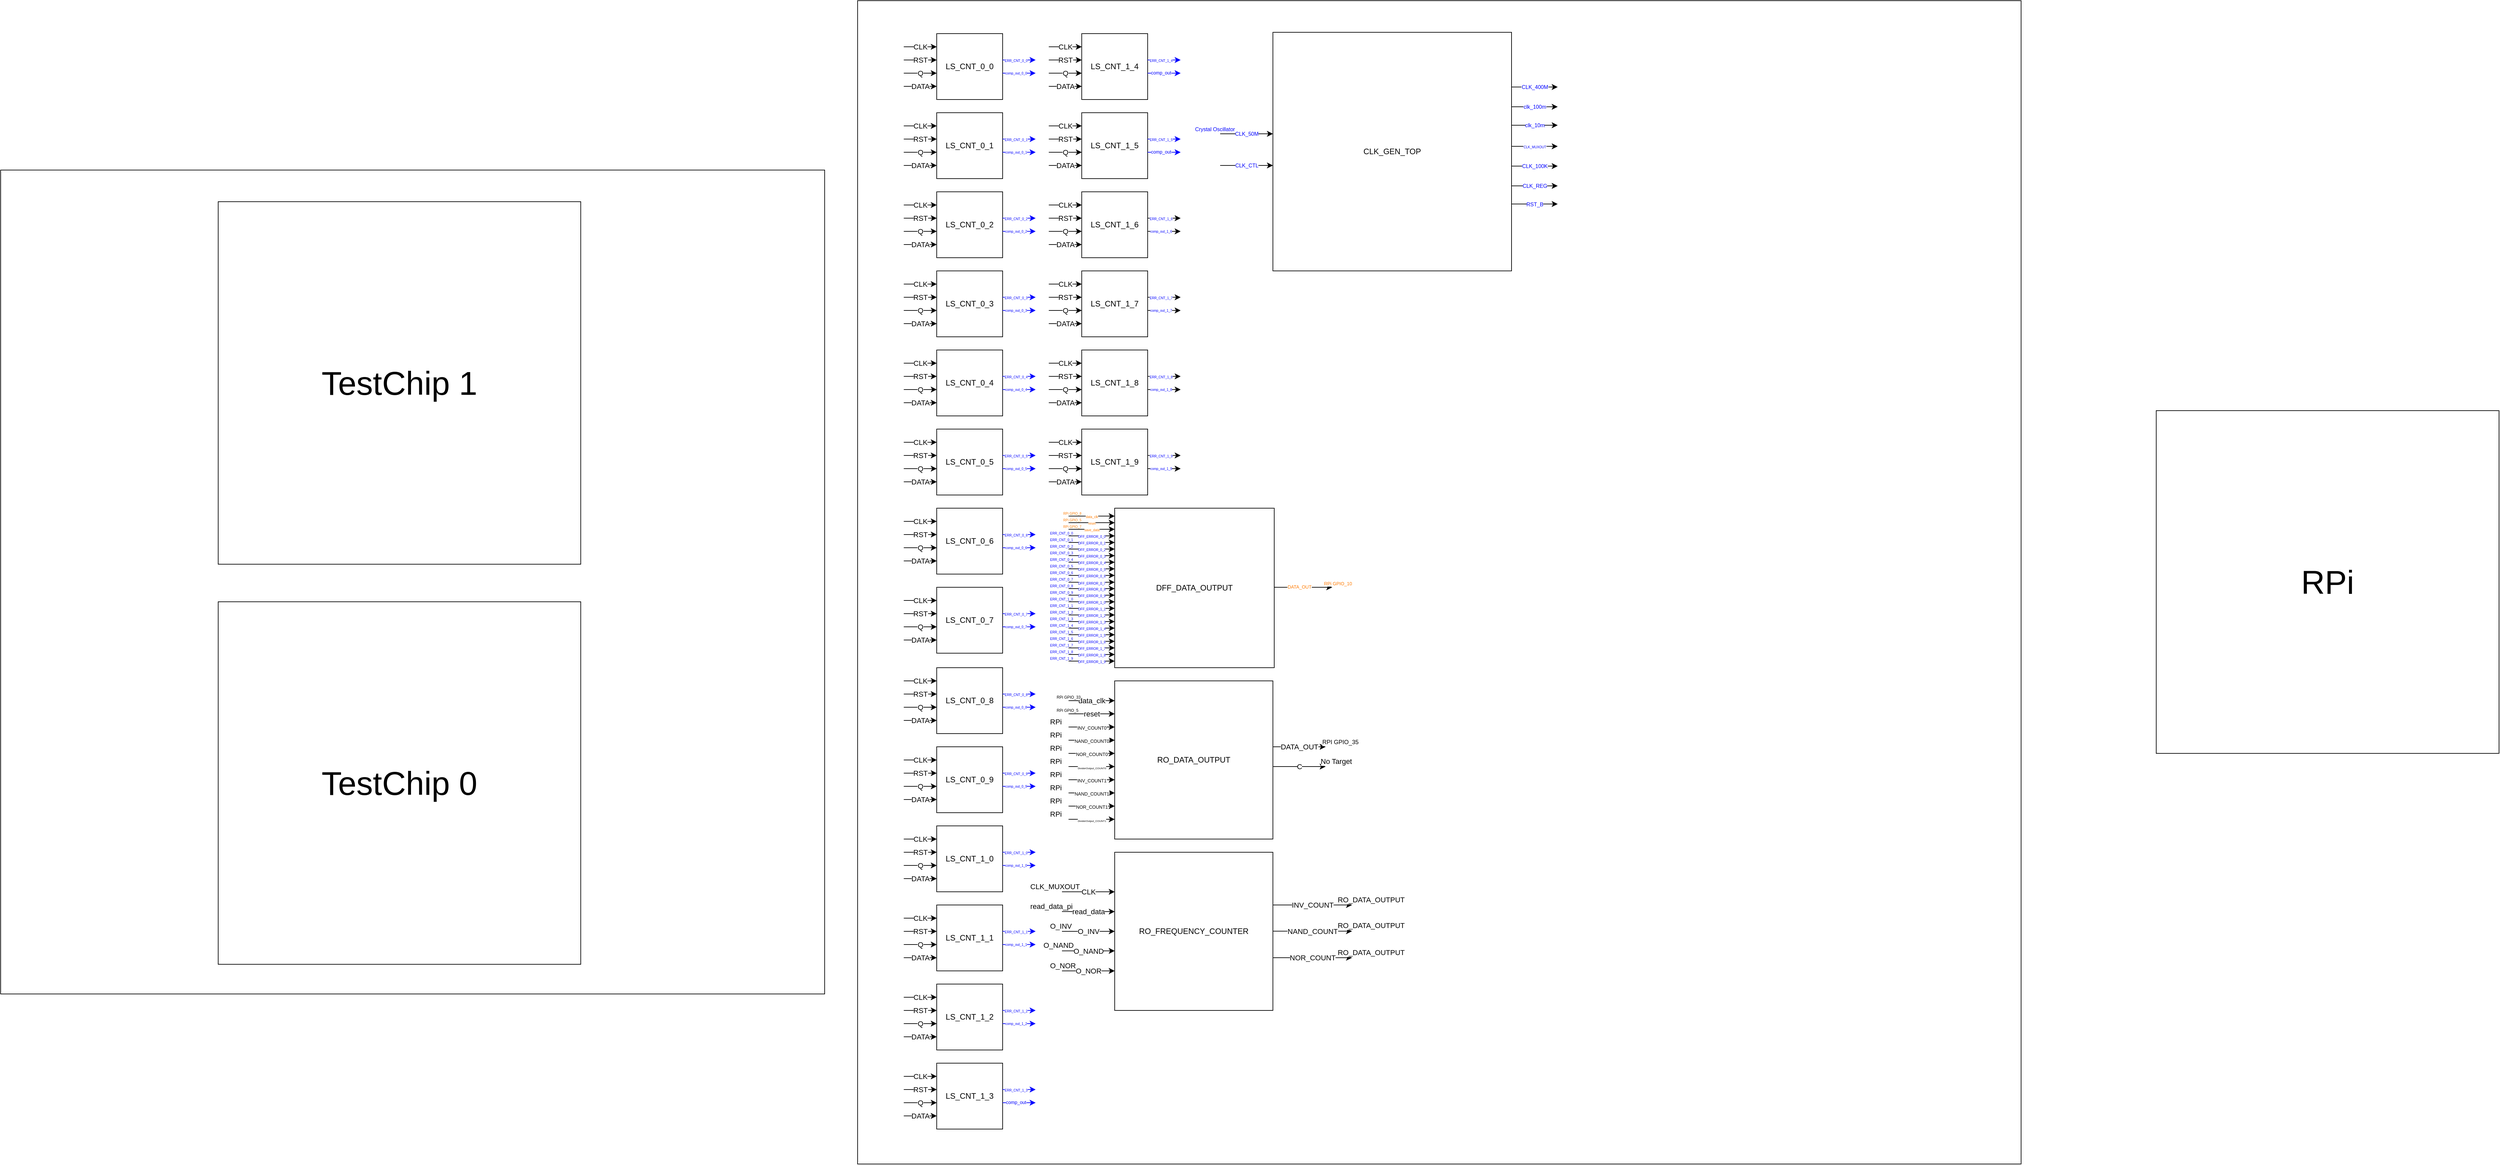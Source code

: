 <mxfile>
    <diagram name="Page-1" id="JrwnhxV34oBIkAG1Bqkx">
        <mxGraphModel dx="3985" dy="1898" grid="1" gridSize="10" guides="1" tooltips="1" connect="1" arrows="1" fold="1" page="1" pageScale="1" pageWidth="4000" pageHeight="2000" math="0" shadow="0">
            <root>
                <mxCell id="0"/>
                <mxCell id="1" parent="0"/>
                <mxCell id="8YwtS4Dz8LVOZNcVnMt_-1" value="" style="whiteSpace=wrap;html=1;aspect=fixed;movable=1;resizable=1;rotatable=1;deletable=1;editable=1;locked=0;connectable=1;strokeColor=#000000;fontColor=#ff7b00;" parent="1" vertex="1">
                    <mxGeometry x="1400" y="118" width="1765" height="1765" as="geometry"/>
                </mxCell>
                <mxCell id="8YwtS4Dz8LVOZNcVnMt_-2" value="&lt;font style=&quot;font-size: 50px;&quot;&gt;RPi&lt;/font&gt;" style="whiteSpace=wrap;html=1;aspect=fixed;" parent="1" vertex="1">
                    <mxGeometry x="3370" y="740" width="520" height="520" as="geometry"/>
                </mxCell>
                <mxCell id="8YwtS4Dz8LVOZNcVnMt_-3" value="" style="whiteSpace=wrap;html=1;aspect=fixed;" parent="1" vertex="1">
                    <mxGeometry x="100" y="375" width="1250" height="1250" as="geometry"/>
                </mxCell>
                <mxCell id="8YwtS4Dz8LVOZNcVnMt_-5" value="&lt;font style=&quot;font-size: 50px;&quot;&gt;TestChip 0&lt;/font&gt;" style="whiteSpace=wrap;html=1;aspect=fixed;" parent="1" vertex="1">
                    <mxGeometry x="430" y="1030" width="550" height="550" as="geometry"/>
                </mxCell>
                <mxCell id="fdX2yPgVDNq5wQi_LwHz-1" value="LS_CNT_0_1" style="whiteSpace=wrap;html=1;aspect=fixed;noLabel=0;labelPadding=0;" parent="1" vertex="1">
                    <mxGeometry x="1520" y="288" width="100" height="100" as="geometry"/>
                </mxCell>
                <mxCell id="fdX2yPgVDNq5wQi_LwHz-14" value="LS_CNT_0_2" style="whiteSpace=wrap;html=1;aspect=fixed;noLabel=0;labelPadding=0;" parent="1" vertex="1">
                    <mxGeometry x="1520" y="408" width="100" height="100" as="geometry"/>
                </mxCell>
                <mxCell id="fdX2yPgVDNq5wQi_LwHz-209" value="LS_CNT_1_7" style="whiteSpace=wrap;html=1;aspect=fixed;noLabel=0;labelPadding=0;" parent="1" vertex="1">
                    <mxGeometry x="1740" y="528" width="100" height="100" as="geometry"/>
                </mxCell>
                <mxCell id="fdX2yPgVDNq5wQi_LwHz-249" value="&lt;font style=&quot;font-size: 50px;&quot;&gt;TestChip 1&lt;/font&gt;" style="whiteSpace=wrap;html=1;aspect=fixed;" parent="1" vertex="1">
                    <mxGeometry x="430" y="423" width="550" height="550" as="geometry"/>
                </mxCell>
                <mxCell id="tn4qRuFnmqHaKZbaOXFV-144" value="" style="group" parent="1" vertex="1" connectable="0">
                    <mxGeometry x="1470" y="168" width="200" height="100" as="geometry"/>
                </mxCell>
                <mxCell id="8YwtS4Dz8LVOZNcVnMt_-6" value="LS_CNT_0_0" style="whiteSpace=wrap;html=1;aspect=fixed;noLabel=0;labelPadding=0;" parent="tn4qRuFnmqHaKZbaOXFV-144" vertex="1">
                    <mxGeometry x="50" width="100" height="100" as="geometry"/>
                </mxCell>
                <mxCell id="8YwtS4Dz8LVOZNcVnMt_-9" value="" style="endArrow=classic;html=1;rounded=0;" parent="tn4qRuFnmqHaKZbaOXFV-144" edge="1">
                    <mxGeometry relative="1" as="geometry">
                        <mxPoint y="20" as="sourcePoint"/>
                        <mxPoint x="50" y="20" as="targetPoint"/>
                    </mxGeometry>
                </mxCell>
                <mxCell id="8YwtS4Dz8LVOZNcVnMt_-10" value="CLK" style="edgeLabel;resizable=0;html=1;align=center;verticalAlign=middle;" parent="8YwtS4Dz8LVOZNcVnMt_-9" connectable="0" vertex="1">
                    <mxGeometry relative="1" as="geometry"/>
                </mxCell>
                <mxCell id="8YwtS4Dz8LVOZNcVnMt_-11" value="" style="endArrow=classic;html=1;rounded=0;" parent="tn4qRuFnmqHaKZbaOXFV-144" edge="1">
                    <mxGeometry relative="1" as="geometry">
                        <mxPoint y="40" as="sourcePoint"/>
                        <mxPoint x="50" y="40" as="targetPoint"/>
                    </mxGeometry>
                </mxCell>
                <mxCell id="8YwtS4Dz8LVOZNcVnMt_-12" value="RST" style="edgeLabel;resizable=0;html=1;align=center;verticalAlign=middle;" parent="8YwtS4Dz8LVOZNcVnMt_-11" connectable="0" vertex="1">
                    <mxGeometry relative="1" as="geometry"/>
                </mxCell>
                <mxCell id="8YwtS4Dz8LVOZNcVnMt_-13" value="" style="endArrow=classic;html=1;rounded=0;" parent="tn4qRuFnmqHaKZbaOXFV-144" edge="1">
                    <mxGeometry relative="1" as="geometry">
                        <mxPoint y="60" as="sourcePoint"/>
                        <mxPoint x="50" y="60" as="targetPoint"/>
                    </mxGeometry>
                </mxCell>
                <mxCell id="8YwtS4Dz8LVOZNcVnMt_-14" value="Q" style="edgeLabel;resizable=0;html=1;align=center;verticalAlign=middle;" parent="8YwtS4Dz8LVOZNcVnMt_-13" connectable="0" vertex="1">
                    <mxGeometry relative="1" as="geometry"/>
                </mxCell>
                <mxCell id="8YwtS4Dz8LVOZNcVnMt_-15" value="" style="endArrow=classic;html=1;rounded=0;" parent="tn4qRuFnmqHaKZbaOXFV-144" edge="1">
                    <mxGeometry relative="1" as="geometry">
                        <mxPoint y="80" as="sourcePoint"/>
                        <mxPoint x="50" y="80" as="targetPoint"/>
                    </mxGeometry>
                </mxCell>
                <mxCell id="8YwtS4Dz8LVOZNcVnMt_-16" value="DATA" style="edgeLabel;resizable=0;html=1;align=center;verticalAlign=middle;" parent="8YwtS4Dz8LVOZNcVnMt_-15" connectable="0" vertex="1">
                    <mxGeometry relative="1" as="geometry"/>
                </mxCell>
                <mxCell id="8YwtS4Dz8LVOZNcVnMt_-17" value="" style="endArrow=classic;html=1;rounded=0;strokeColor=#0000ff;" parent="tn4qRuFnmqHaKZbaOXFV-144" edge="1">
                    <mxGeometry relative="1" as="geometry">
                        <mxPoint x="150" y="40" as="sourcePoint"/>
                        <mxPoint x="200" y="40" as="targetPoint"/>
                    </mxGeometry>
                </mxCell>
                <mxCell id="8YwtS4Dz8LVOZNcVnMt_-18" value="ERR_CNT_0_0" style="edgeLabel;resizable=0;html=1;align=center;verticalAlign=middle;fontSize=5;fontColor=#0000FF;" parent="8YwtS4Dz8LVOZNcVnMt_-17" connectable="0" vertex="1">
                    <mxGeometry relative="1" as="geometry">
                        <mxPoint x="-5" as="offset"/>
                    </mxGeometry>
                </mxCell>
                <mxCell id="8YwtS4Dz8LVOZNcVnMt_-19" value="" style="endArrow=classic;html=1;rounded=0;strokeColor=#0000ff;" parent="tn4qRuFnmqHaKZbaOXFV-144" edge="1">
                    <mxGeometry relative="1" as="geometry">
                        <mxPoint x="150" y="60" as="sourcePoint"/>
                        <mxPoint x="200" y="60" as="targetPoint"/>
                    </mxGeometry>
                </mxCell>
                <mxCell id="8YwtS4Dz8LVOZNcVnMt_-20" value="&lt;font style=&quot;font-size: 5px;&quot;&gt;comp_out_0_0&lt;/font&gt;" style="edgeLabel;resizable=0;html=1;align=center;verticalAlign=middle;fontSize=7;fontColor=#0000FF;" parent="8YwtS4Dz8LVOZNcVnMt_-19" connectable="0" vertex="1">
                    <mxGeometry relative="1" as="geometry">
                        <mxPoint x="-5" as="offset"/>
                    </mxGeometry>
                </mxCell>
                <mxCell id="tn4qRuFnmqHaKZbaOXFV-145" value="" style="group" parent="1" vertex="1" connectable="0">
                    <mxGeometry x="1470" y="308" width="200" height="60" as="geometry"/>
                </mxCell>
                <mxCell id="fdX2yPgVDNq5wQi_LwHz-2" value="" style="endArrow=classic;html=1;rounded=0;" parent="tn4qRuFnmqHaKZbaOXFV-145" edge="1">
                    <mxGeometry relative="1" as="geometry">
                        <mxPoint as="sourcePoint"/>
                        <mxPoint x="50" as="targetPoint"/>
                    </mxGeometry>
                </mxCell>
                <mxCell id="fdX2yPgVDNq5wQi_LwHz-3" value="CLK" style="edgeLabel;resizable=0;html=1;align=center;verticalAlign=middle;" parent="fdX2yPgVDNq5wQi_LwHz-2" connectable="0" vertex="1">
                    <mxGeometry relative="1" as="geometry"/>
                </mxCell>
                <mxCell id="fdX2yPgVDNq5wQi_LwHz-4" value="" style="endArrow=classic;html=1;rounded=0;" parent="tn4qRuFnmqHaKZbaOXFV-145" edge="1">
                    <mxGeometry relative="1" as="geometry">
                        <mxPoint y="20" as="sourcePoint"/>
                        <mxPoint x="50" y="20" as="targetPoint"/>
                    </mxGeometry>
                </mxCell>
                <mxCell id="fdX2yPgVDNq5wQi_LwHz-5" value="RST" style="edgeLabel;resizable=0;html=1;align=center;verticalAlign=middle;" parent="fdX2yPgVDNq5wQi_LwHz-4" connectable="0" vertex="1">
                    <mxGeometry relative="1" as="geometry"/>
                </mxCell>
                <mxCell id="fdX2yPgVDNq5wQi_LwHz-6" value="" style="endArrow=classic;html=1;rounded=0;" parent="tn4qRuFnmqHaKZbaOXFV-145" edge="1">
                    <mxGeometry relative="1" as="geometry">
                        <mxPoint y="40" as="sourcePoint"/>
                        <mxPoint x="50" y="40" as="targetPoint"/>
                    </mxGeometry>
                </mxCell>
                <mxCell id="fdX2yPgVDNq5wQi_LwHz-7" value="Q" style="edgeLabel;resizable=0;html=1;align=center;verticalAlign=middle;" parent="fdX2yPgVDNq5wQi_LwHz-6" connectable="0" vertex="1">
                    <mxGeometry relative="1" as="geometry"/>
                </mxCell>
                <mxCell id="fdX2yPgVDNq5wQi_LwHz-8" value="" style="endArrow=classic;html=1;rounded=0;" parent="tn4qRuFnmqHaKZbaOXFV-145" edge="1">
                    <mxGeometry relative="1" as="geometry">
                        <mxPoint y="60" as="sourcePoint"/>
                        <mxPoint x="50" y="60" as="targetPoint"/>
                    </mxGeometry>
                </mxCell>
                <mxCell id="fdX2yPgVDNq5wQi_LwHz-9" value="DATA" style="edgeLabel;resizable=0;html=1;align=center;verticalAlign=middle;" parent="fdX2yPgVDNq5wQi_LwHz-8" connectable="0" vertex="1">
                    <mxGeometry relative="1" as="geometry"/>
                </mxCell>
                <mxCell id="fdX2yPgVDNq5wQi_LwHz-10" value="" style="endArrow=classic;html=1;rounded=0;strokeColor=#0000ff;" parent="tn4qRuFnmqHaKZbaOXFV-145" edge="1">
                    <mxGeometry relative="1" as="geometry">
                        <mxPoint x="150" y="20" as="sourcePoint"/>
                        <mxPoint x="200" y="20" as="targetPoint"/>
                    </mxGeometry>
                </mxCell>
                <mxCell id="fdX2yPgVDNq5wQi_LwHz-11" value="ERR_CNT_0_1" style="edgeLabel;resizable=0;html=1;align=center;verticalAlign=middle;fontSize=5;fontColor=#0000FF;" parent="fdX2yPgVDNq5wQi_LwHz-10" connectable="0" vertex="1">
                    <mxGeometry relative="1" as="geometry">
                        <mxPoint x="-5" as="offset"/>
                    </mxGeometry>
                </mxCell>
                <mxCell id="fdX2yPgVDNq5wQi_LwHz-12" value="" style="endArrow=classic;html=1;rounded=0;strokeColor=#0000ff;" parent="tn4qRuFnmqHaKZbaOXFV-145" edge="1">
                    <mxGeometry relative="1" as="geometry">
                        <mxPoint x="150" y="40" as="sourcePoint"/>
                        <mxPoint x="200" y="40" as="targetPoint"/>
                    </mxGeometry>
                </mxCell>
                <mxCell id="fdX2yPgVDNq5wQi_LwHz-13" value="&lt;font style=&quot;font-size: 5px;&quot;&gt;comp_out_0_1&lt;br&gt;&lt;/font&gt;" style="edgeLabel;resizable=0;html=1;align=center;verticalAlign=middle;fontSize=7;fontColor=#0000FF;" parent="fdX2yPgVDNq5wQi_LwHz-12" connectable="0" vertex="1">
                    <mxGeometry relative="1" as="geometry">
                        <mxPoint x="-5" as="offset"/>
                    </mxGeometry>
                </mxCell>
                <mxCell id="tn4qRuFnmqHaKZbaOXFV-146" value="" style="group" parent="1" vertex="1" connectable="0">
                    <mxGeometry x="1470" y="428" width="200" height="60" as="geometry"/>
                </mxCell>
                <mxCell id="fdX2yPgVDNq5wQi_LwHz-15" value="" style="endArrow=classic;html=1;rounded=0;" parent="tn4qRuFnmqHaKZbaOXFV-146" edge="1">
                    <mxGeometry relative="1" as="geometry">
                        <mxPoint as="sourcePoint"/>
                        <mxPoint x="50" as="targetPoint"/>
                    </mxGeometry>
                </mxCell>
                <mxCell id="fdX2yPgVDNq5wQi_LwHz-16" value="CLK" style="edgeLabel;resizable=0;html=1;align=center;verticalAlign=middle;" parent="fdX2yPgVDNq5wQi_LwHz-15" connectable="0" vertex="1">
                    <mxGeometry relative="1" as="geometry"/>
                </mxCell>
                <mxCell id="fdX2yPgVDNq5wQi_LwHz-17" value="" style="endArrow=classic;html=1;rounded=0;" parent="tn4qRuFnmqHaKZbaOXFV-146" edge="1">
                    <mxGeometry relative="1" as="geometry">
                        <mxPoint y="20" as="sourcePoint"/>
                        <mxPoint x="50" y="20" as="targetPoint"/>
                    </mxGeometry>
                </mxCell>
                <mxCell id="fdX2yPgVDNq5wQi_LwHz-18" value="RST" style="edgeLabel;resizable=0;html=1;align=center;verticalAlign=middle;" parent="fdX2yPgVDNq5wQi_LwHz-17" connectable="0" vertex="1">
                    <mxGeometry relative="1" as="geometry"/>
                </mxCell>
                <mxCell id="fdX2yPgVDNq5wQi_LwHz-19" value="" style="endArrow=classic;html=1;rounded=0;" parent="tn4qRuFnmqHaKZbaOXFV-146" edge="1">
                    <mxGeometry relative="1" as="geometry">
                        <mxPoint y="40" as="sourcePoint"/>
                        <mxPoint x="50" y="40" as="targetPoint"/>
                    </mxGeometry>
                </mxCell>
                <mxCell id="fdX2yPgVDNq5wQi_LwHz-20" value="Q" style="edgeLabel;resizable=0;html=1;align=center;verticalAlign=middle;" parent="fdX2yPgVDNq5wQi_LwHz-19" connectable="0" vertex="1">
                    <mxGeometry relative="1" as="geometry"/>
                </mxCell>
                <mxCell id="fdX2yPgVDNq5wQi_LwHz-21" value="" style="endArrow=classic;html=1;rounded=0;" parent="tn4qRuFnmqHaKZbaOXFV-146" edge="1">
                    <mxGeometry relative="1" as="geometry">
                        <mxPoint y="60" as="sourcePoint"/>
                        <mxPoint x="50" y="60" as="targetPoint"/>
                    </mxGeometry>
                </mxCell>
                <mxCell id="fdX2yPgVDNq5wQi_LwHz-22" value="DATA" style="edgeLabel;resizable=0;html=1;align=center;verticalAlign=middle;" parent="fdX2yPgVDNq5wQi_LwHz-21" connectable="0" vertex="1">
                    <mxGeometry relative="1" as="geometry"/>
                </mxCell>
                <mxCell id="fdX2yPgVDNq5wQi_LwHz-23" value="" style="endArrow=classic;html=1;rounded=0;strokeColor=#0000FF;" parent="tn4qRuFnmqHaKZbaOXFV-146" edge="1">
                    <mxGeometry relative="1" as="geometry">
                        <mxPoint x="150" y="20" as="sourcePoint"/>
                        <mxPoint x="200" y="20" as="targetPoint"/>
                    </mxGeometry>
                </mxCell>
                <mxCell id="fdX2yPgVDNq5wQi_LwHz-24" value="ERR_CNT_0_2" style="edgeLabel;resizable=0;html=1;align=center;verticalAlign=middle;fontSize=5;fontColor=#0000FF;" parent="fdX2yPgVDNq5wQi_LwHz-23" connectable="0" vertex="1">
                    <mxGeometry relative="1" as="geometry">
                        <mxPoint x="-5" as="offset"/>
                    </mxGeometry>
                </mxCell>
                <mxCell id="fdX2yPgVDNq5wQi_LwHz-25" value="" style="endArrow=classic;html=1;rounded=0;strokeColor=#0000ff;" parent="tn4qRuFnmqHaKZbaOXFV-146" edge="1">
                    <mxGeometry relative="1" as="geometry">
                        <mxPoint x="150" y="40" as="sourcePoint"/>
                        <mxPoint x="200" y="40" as="targetPoint"/>
                    </mxGeometry>
                </mxCell>
                <mxCell id="fdX2yPgVDNq5wQi_LwHz-26" value="&lt;font style=&quot;font-size: 5px;&quot;&gt;comp_out_0_2&lt;br&gt;&lt;/font&gt;" style="edgeLabel;resizable=0;html=1;align=center;verticalAlign=middle;fontSize=7;fontColor=#0000FF;" parent="fdX2yPgVDNq5wQi_LwHz-25" connectable="0" vertex="1">
                    <mxGeometry relative="1" as="geometry">
                        <mxPoint x="-5" as="offset"/>
                    </mxGeometry>
                </mxCell>
                <mxCell id="tn4qRuFnmqHaKZbaOXFV-147" value="" style="group" parent="1" vertex="1" connectable="0">
                    <mxGeometry x="1470" y="528" width="200" height="100" as="geometry"/>
                </mxCell>
                <mxCell id="fdX2yPgVDNq5wQi_LwHz-27" value="LS_CNT_0_3" style="whiteSpace=wrap;html=1;aspect=fixed;noLabel=0;labelPadding=0;" parent="tn4qRuFnmqHaKZbaOXFV-147" vertex="1">
                    <mxGeometry x="50" width="100" height="100" as="geometry"/>
                </mxCell>
                <mxCell id="fdX2yPgVDNq5wQi_LwHz-28" value="" style="endArrow=classic;html=1;rounded=0;" parent="tn4qRuFnmqHaKZbaOXFV-147" edge="1">
                    <mxGeometry relative="1" as="geometry">
                        <mxPoint y="20" as="sourcePoint"/>
                        <mxPoint x="50" y="20" as="targetPoint"/>
                    </mxGeometry>
                </mxCell>
                <mxCell id="fdX2yPgVDNq5wQi_LwHz-29" value="CLK" style="edgeLabel;resizable=0;html=1;align=center;verticalAlign=middle;" parent="fdX2yPgVDNq5wQi_LwHz-28" connectable="0" vertex="1">
                    <mxGeometry relative="1" as="geometry"/>
                </mxCell>
                <mxCell id="fdX2yPgVDNq5wQi_LwHz-30" value="" style="endArrow=classic;html=1;rounded=0;" parent="tn4qRuFnmqHaKZbaOXFV-147" edge="1">
                    <mxGeometry relative="1" as="geometry">
                        <mxPoint y="40" as="sourcePoint"/>
                        <mxPoint x="50" y="40" as="targetPoint"/>
                    </mxGeometry>
                </mxCell>
                <mxCell id="fdX2yPgVDNq5wQi_LwHz-31" value="RST" style="edgeLabel;resizable=0;html=1;align=center;verticalAlign=middle;" parent="fdX2yPgVDNq5wQi_LwHz-30" connectable="0" vertex="1">
                    <mxGeometry relative="1" as="geometry"/>
                </mxCell>
                <mxCell id="fdX2yPgVDNq5wQi_LwHz-32" value="" style="endArrow=classic;html=1;rounded=0;" parent="tn4qRuFnmqHaKZbaOXFV-147" edge="1">
                    <mxGeometry relative="1" as="geometry">
                        <mxPoint y="60" as="sourcePoint"/>
                        <mxPoint x="50" y="60" as="targetPoint"/>
                    </mxGeometry>
                </mxCell>
                <mxCell id="fdX2yPgVDNq5wQi_LwHz-33" value="Q" style="edgeLabel;resizable=0;html=1;align=center;verticalAlign=middle;" parent="fdX2yPgVDNq5wQi_LwHz-32" connectable="0" vertex="1">
                    <mxGeometry relative="1" as="geometry"/>
                </mxCell>
                <mxCell id="fdX2yPgVDNq5wQi_LwHz-34" value="" style="endArrow=classic;html=1;rounded=0;" parent="tn4qRuFnmqHaKZbaOXFV-147" edge="1">
                    <mxGeometry relative="1" as="geometry">
                        <mxPoint y="80" as="sourcePoint"/>
                        <mxPoint x="50" y="80" as="targetPoint"/>
                    </mxGeometry>
                </mxCell>
                <mxCell id="fdX2yPgVDNq5wQi_LwHz-35" value="DATA" style="edgeLabel;resizable=0;html=1;align=center;verticalAlign=middle;" parent="fdX2yPgVDNq5wQi_LwHz-34" connectable="0" vertex="1">
                    <mxGeometry relative="1" as="geometry"/>
                </mxCell>
                <mxCell id="fdX2yPgVDNq5wQi_LwHz-36" value="" style="endArrow=classic;html=1;rounded=0;strokeColor=#0000ff;" parent="tn4qRuFnmqHaKZbaOXFV-147" edge="1">
                    <mxGeometry relative="1" as="geometry">
                        <mxPoint x="150" y="40" as="sourcePoint"/>
                        <mxPoint x="200" y="40" as="targetPoint"/>
                    </mxGeometry>
                </mxCell>
                <mxCell id="fdX2yPgVDNq5wQi_LwHz-37" value="ERR_CNT_0_3" style="edgeLabel;resizable=0;html=1;align=center;verticalAlign=middle;fontSize=5;fontColor=#0000FF;" parent="fdX2yPgVDNq5wQi_LwHz-36" connectable="0" vertex="1">
                    <mxGeometry relative="1" as="geometry">
                        <mxPoint x="-5" as="offset"/>
                    </mxGeometry>
                </mxCell>
                <mxCell id="fdX2yPgVDNq5wQi_LwHz-38" value="" style="endArrow=classic;html=1;rounded=0;strokeColor=#0000ff;" parent="tn4qRuFnmqHaKZbaOXFV-147" edge="1">
                    <mxGeometry relative="1" as="geometry">
                        <mxPoint x="150" y="60" as="sourcePoint"/>
                        <mxPoint x="200" y="60" as="targetPoint"/>
                    </mxGeometry>
                </mxCell>
                <mxCell id="fdX2yPgVDNq5wQi_LwHz-39" value="&lt;font style=&quot;font-size: 5px;&quot;&gt;comp_out_0_3&lt;/font&gt;" style="edgeLabel;resizable=0;html=1;align=center;verticalAlign=middle;fontSize=7;fontColor=#0000FF;" parent="fdX2yPgVDNq5wQi_LwHz-38" connectable="0" vertex="1">
                    <mxGeometry relative="1" as="geometry">
                        <mxPoint x="-5" as="offset"/>
                    </mxGeometry>
                </mxCell>
                <mxCell id="tn4qRuFnmqHaKZbaOXFV-148" value="" style="group" parent="1" vertex="1" connectable="0">
                    <mxGeometry x="1470" y="648" width="200" height="100" as="geometry"/>
                </mxCell>
                <mxCell id="fdX2yPgVDNq5wQi_LwHz-40" value="LS_CNT_0_4" style="whiteSpace=wrap;html=1;aspect=fixed;noLabel=0;labelPadding=0;" parent="tn4qRuFnmqHaKZbaOXFV-148" vertex="1">
                    <mxGeometry x="50" width="100" height="100" as="geometry"/>
                </mxCell>
                <mxCell id="fdX2yPgVDNq5wQi_LwHz-41" value="" style="endArrow=classic;html=1;rounded=0;" parent="tn4qRuFnmqHaKZbaOXFV-148" edge="1">
                    <mxGeometry relative="1" as="geometry">
                        <mxPoint y="20" as="sourcePoint"/>
                        <mxPoint x="50" y="20" as="targetPoint"/>
                    </mxGeometry>
                </mxCell>
                <mxCell id="fdX2yPgVDNq5wQi_LwHz-42" value="CLK" style="edgeLabel;resizable=0;html=1;align=center;verticalAlign=middle;" parent="fdX2yPgVDNq5wQi_LwHz-41" connectable="0" vertex="1">
                    <mxGeometry relative="1" as="geometry"/>
                </mxCell>
                <mxCell id="fdX2yPgVDNq5wQi_LwHz-43" value="" style="endArrow=classic;html=1;rounded=0;" parent="tn4qRuFnmqHaKZbaOXFV-148" edge="1">
                    <mxGeometry relative="1" as="geometry">
                        <mxPoint y="40" as="sourcePoint"/>
                        <mxPoint x="50" y="40" as="targetPoint"/>
                    </mxGeometry>
                </mxCell>
                <mxCell id="fdX2yPgVDNq5wQi_LwHz-44" value="RST" style="edgeLabel;resizable=0;html=1;align=center;verticalAlign=middle;" parent="fdX2yPgVDNq5wQi_LwHz-43" connectable="0" vertex="1">
                    <mxGeometry relative="1" as="geometry"/>
                </mxCell>
                <mxCell id="fdX2yPgVDNq5wQi_LwHz-45" value="" style="endArrow=classic;html=1;rounded=0;" parent="tn4qRuFnmqHaKZbaOXFV-148" edge="1">
                    <mxGeometry relative="1" as="geometry">
                        <mxPoint y="60" as="sourcePoint"/>
                        <mxPoint x="50" y="60" as="targetPoint"/>
                    </mxGeometry>
                </mxCell>
                <mxCell id="fdX2yPgVDNq5wQi_LwHz-46" value="Q" style="edgeLabel;resizable=0;html=1;align=center;verticalAlign=middle;" parent="fdX2yPgVDNq5wQi_LwHz-45" connectable="0" vertex="1">
                    <mxGeometry relative="1" as="geometry"/>
                </mxCell>
                <mxCell id="fdX2yPgVDNq5wQi_LwHz-47" value="" style="endArrow=classic;html=1;rounded=0;" parent="tn4qRuFnmqHaKZbaOXFV-148" edge="1">
                    <mxGeometry relative="1" as="geometry">
                        <mxPoint y="80" as="sourcePoint"/>
                        <mxPoint x="50" y="80" as="targetPoint"/>
                    </mxGeometry>
                </mxCell>
                <mxCell id="fdX2yPgVDNq5wQi_LwHz-48" value="DATA" style="edgeLabel;resizable=0;html=1;align=center;verticalAlign=middle;" parent="fdX2yPgVDNq5wQi_LwHz-47" connectable="0" vertex="1">
                    <mxGeometry relative="1" as="geometry"/>
                </mxCell>
                <mxCell id="fdX2yPgVDNq5wQi_LwHz-49" value="" style="endArrow=classic;html=1;rounded=0;strokeColor=#0000ff;" parent="tn4qRuFnmqHaKZbaOXFV-148" edge="1">
                    <mxGeometry relative="1" as="geometry">
                        <mxPoint x="150" y="40" as="sourcePoint"/>
                        <mxPoint x="200" y="40" as="targetPoint"/>
                    </mxGeometry>
                </mxCell>
                <mxCell id="fdX2yPgVDNq5wQi_LwHz-50" value="ERR_CNT_0_4" style="edgeLabel;resizable=0;html=1;align=center;verticalAlign=middle;fontSize=5;fontColor=#0000FF;" parent="fdX2yPgVDNq5wQi_LwHz-49" connectable="0" vertex="1">
                    <mxGeometry relative="1" as="geometry">
                        <mxPoint x="-5" as="offset"/>
                    </mxGeometry>
                </mxCell>
                <mxCell id="fdX2yPgVDNq5wQi_LwHz-51" value="" style="endArrow=classic;html=1;rounded=0;strokeColor=#0000ff;" parent="tn4qRuFnmqHaKZbaOXFV-148" edge="1">
                    <mxGeometry relative="1" as="geometry">
                        <mxPoint x="150" y="60" as="sourcePoint"/>
                        <mxPoint x="200" y="60" as="targetPoint"/>
                    </mxGeometry>
                </mxCell>
                <mxCell id="fdX2yPgVDNq5wQi_LwHz-52" value="&lt;font style=&quot;font-size: 5px;&quot;&gt;comp_out_0_4&lt;br&gt;&lt;/font&gt;" style="edgeLabel;resizable=0;html=1;align=center;verticalAlign=middle;fontSize=7;fontColor=#0000FF;" parent="fdX2yPgVDNq5wQi_LwHz-51" connectable="0" vertex="1">
                    <mxGeometry relative="1" as="geometry">
                        <mxPoint x="-5" as="offset"/>
                    </mxGeometry>
                </mxCell>
                <mxCell id="tn4qRuFnmqHaKZbaOXFV-149" value="" style="group" parent="1" vertex="1" connectable="0">
                    <mxGeometry x="1470" y="768" width="200" height="100" as="geometry"/>
                </mxCell>
                <mxCell id="fdX2yPgVDNq5wQi_LwHz-53" value="LS_CNT_0_5" style="whiteSpace=wrap;html=1;aspect=fixed;noLabel=0;labelPadding=0;" parent="tn4qRuFnmqHaKZbaOXFV-149" vertex="1">
                    <mxGeometry x="50" width="100" height="100" as="geometry"/>
                </mxCell>
                <mxCell id="fdX2yPgVDNq5wQi_LwHz-54" value="" style="endArrow=classic;html=1;rounded=0;" parent="tn4qRuFnmqHaKZbaOXFV-149" edge="1">
                    <mxGeometry relative="1" as="geometry">
                        <mxPoint y="20" as="sourcePoint"/>
                        <mxPoint x="50" y="20" as="targetPoint"/>
                    </mxGeometry>
                </mxCell>
                <mxCell id="fdX2yPgVDNq5wQi_LwHz-55" value="CLK" style="edgeLabel;resizable=0;html=1;align=center;verticalAlign=middle;" parent="fdX2yPgVDNq5wQi_LwHz-54" connectable="0" vertex="1">
                    <mxGeometry relative="1" as="geometry"/>
                </mxCell>
                <mxCell id="fdX2yPgVDNq5wQi_LwHz-56" value="" style="endArrow=classic;html=1;rounded=0;" parent="tn4qRuFnmqHaKZbaOXFV-149" edge="1">
                    <mxGeometry relative="1" as="geometry">
                        <mxPoint y="40" as="sourcePoint"/>
                        <mxPoint x="50" y="40" as="targetPoint"/>
                    </mxGeometry>
                </mxCell>
                <mxCell id="fdX2yPgVDNq5wQi_LwHz-57" value="RST" style="edgeLabel;resizable=0;html=1;align=center;verticalAlign=middle;" parent="fdX2yPgVDNq5wQi_LwHz-56" connectable="0" vertex="1">
                    <mxGeometry relative="1" as="geometry"/>
                </mxCell>
                <mxCell id="fdX2yPgVDNq5wQi_LwHz-58" value="" style="endArrow=classic;html=1;rounded=0;" parent="tn4qRuFnmqHaKZbaOXFV-149" edge="1">
                    <mxGeometry relative="1" as="geometry">
                        <mxPoint y="60" as="sourcePoint"/>
                        <mxPoint x="50" y="60" as="targetPoint"/>
                    </mxGeometry>
                </mxCell>
                <mxCell id="fdX2yPgVDNq5wQi_LwHz-59" value="Q" style="edgeLabel;resizable=0;html=1;align=center;verticalAlign=middle;" parent="fdX2yPgVDNq5wQi_LwHz-58" connectable="0" vertex="1">
                    <mxGeometry relative="1" as="geometry"/>
                </mxCell>
                <mxCell id="fdX2yPgVDNq5wQi_LwHz-60" value="" style="endArrow=classic;html=1;rounded=0;" parent="tn4qRuFnmqHaKZbaOXFV-149" edge="1">
                    <mxGeometry relative="1" as="geometry">
                        <mxPoint y="80" as="sourcePoint"/>
                        <mxPoint x="50" y="80" as="targetPoint"/>
                    </mxGeometry>
                </mxCell>
                <mxCell id="fdX2yPgVDNq5wQi_LwHz-61" value="DATA" style="edgeLabel;resizable=0;html=1;align=center;verticalAlign=middle;" parent="fdX2yPgVDNq5wQi_LwHz-60" connectable="0" vertex="1">
                    <mxGeometry relative="1" as="geometry"/>
                </mxCell>
                <mxCell id="fdX2yPgVDNq5wQi_LwHz-62" value="" style="endArrow=classic;html=1;rounded=0;strokeColor=#0000ff;" parent="tn4qRuFnmqHaKZbaOXFV-149" edge="1">
                    <mxGeometry relative="1" as="geometry">
                        <mxPoint x="150" y="40" as="sourcePoint"/>
                        <mxPoint x="200" y="40" as="targetPoint"/>
                    </mxGeometry>
                </mxCell>
                <mxCell id="fdX2yPgVDNq5wQi_LwHz-63" value="ERR_CNT_0_5" style="edgeLabel;resizable=0;html=1;align=center;verticalAlign=middle;fontSize=5;fontColor=#0000FF;" parent="fdX2yPgVDNq5wQi_LwHz-62" connectable="0" vertex="1">
                    <mxGeometry relative="1" as="geometry">
                        <mxPoint x="-5" as="offset"/>
                    </mxGeometry>
                </mxCell>
                <mxCell id="fdX2yPgVDNq5wQi_LwHz-64" value="" style="endArrow=classic;html=1;rounded=0;strokeColor=#0000ff;" parent="tn4qRuFnmqHaKZbaOXFV-149" edge="1">
                    <mxGeometry relative="1" as="geometry">
                        <mxPoint x="150" y="60" as="sourcePoint"/>
                        <mxPoint x="200" y="60" as="targetPoint"/>
                    </mxGeometry>
                </mxCell>
                <mxCell id="fdX2yPgVDNq5wQi_LwHz-65" value="&lt;font style=&quot;font-size: 5px;&quot;&gt;comp_out_0_5&lt;/font&gt;" style="edgeLabel;resizable=0;html=1;align=center;verticalAlign=middle;fontSize=7;fontColor=#0000FF;" parent="fdX2yPgVDNq5wQi_LwHz-64" connectable="0" vertex="1">
                    <mxGeometry relative="1" as="geometry">
                        <mxPoint x="-5" as="offset"/>
                    </mxGeometry>
                </mxCell>
                <mxCell id="tn4qRuFnmqHaKZbaOXFV-152" value="" style="group" parent="1" vertex="1" connectable="0">
                    <mxGeometry x="1470" y="1130" width="200" height="100" as="geometry"/>
                </mxCell>
                <mxCell id="fdX2yPgVDNq5wQi_LwHz-92" value="LS_CNT_0_8" style="whiteSpace=wrap;html=1;aspect=fixed;noLabel=0;labelPadding=0;" parent="tn4qRuFnmqHaKZbaOXFV-152" vertex="1">
                    <mxGeometry x="50" width="100" height="100" as="geometry"/>
                </mxCell>
                <mxCell id="fdX2yPgVDNq5wQi_LwHz-93" value="" style="endArrow=classic;html=1;rounded=0;" parent="tn4qRuFnmqHaKZbaOXFV-152" edge="1">
                    <mxGeometry relative="1" as="geometry">
                        <mxPoint y="20" as="sourcePoint"/>
                        <mxPoint x="50" y="20" as="targetPoint"/>
                    </mxGeometry>
                </mxCell>
                <mxCell id="fdX2yPgVDNq5wQi_LwHz-94" value="CLK" style="edgeLabel;resizable=0;html=1;align=center;verticalAlign=middle;" parent="fdX2yPgVDNq5wQi_LwHz-93" connectable="0" vertex="1">
                    <mxGeometry relative="1" as="geometry"/>
                </mxCell>
                <mxCell id="fdX2yPgVDNq5wQi_LwHz-95" value="" style="endArrow=classic;html=1;rounded=0;" parent="tn4qRuFnmqHaKZbaOXFV-152" edge="1">
                    <mxGeometry relative="1" as="geometry">
                        <mxPoint y="40" as="sourcePoint"/>
                        <mxPoint x="50" y="40" as="targetPoint"/>
                    </mxGeometry>
                </mxCell>
                <mxCell id="fdX2yPgVDNq5wQi_LwHz-96" value="RST" style="edgeLabel;resizable=0;html=1;align=center;verticalAlign=middle;" parent="fdX2yPgVDNq5wQi_LwHz-95" connectable="0" vertex="1">
                    <mxGeometry relative="1" as="geometry"/>
                </mxCell>
                <mxCell id="fdX2yPgVDNq5wQi_LwHz-97" value="" style="endArrow=classic;html=1;rounded=0;" parent="tn4qRuFnmqHaKZbaOXFV-152" edge="1">
                    <mxGeometry relative="1" as="geometry">
                        <mxPoint y="60" as="sourcePoint"/>
                        <mxPoint x="50" y="60" as="targetPoint"/>
                    </mxGeometry>
                </mxCell>
                <mxCell id="fdX2yPgVDNq5wQi_LwHz-98" value="Q" style="edgeLabel;resizable=0;html=1;align=center;verticalAlign=middle;" parent="fdX2yPgVDNq5wQi_LwHz-97" connectable="0" vertex="1">
                    <mxGeometry relative="1" as="geometry"/>
                </mxCell>
                <mxCell id="fdX2yPgVDNq5wQi_LwHz-99" value="" style="endArrow=classic;html=1;rounded=0;" parent="tn4qRuFnmqHaKZbaOXFV-152" edge="1">
                    <mxGeometry relative="1" as="geometry">
                        <mxPoint y="80" as="sourcePoint"/>
                        <mxPoint x="50" y="80" as="targetPoint"/>
                    </mxGeometry>
                </mxCell>
                <mxCell id="fdX2yPgVDNq5wQi_LwHz-100" value="DATA" style="edgeLabel;resizable=0;html=1;align=center;verticalAlign=middle;" parent="fdX2yPgVDNq5wQi_LwHz-99" connectable="0" vertex="1">
                    <mxGeometry relative="1" as="geometry"/>
                </mxCell>
                <mxCell id="fdX2yPgVDNq5wQi_LwHz-101" value="" style="endArrow=classic;html=1;rounded=0;strokeColor=#0000ff;" parent="tn4qRuFnmqHaKZbaOXFV-152" edge="1">
                    <mxGeometry relative="1" as="geometry">
                        <mxPoint x="150" y="40" as="sourcePoint"/>
                        <mxPoint x="200" y="40" as="targetPoint"/>
                    </mxGeometry>
                </mxCell>
                <mxCell id="fdX2yPgVDNq5wQi_LwHz-102" value="ERR_CNT_0_8" style="edgeLabel;resizable=0;html=1;align=center;verticalAlign=middle;fontSize=5;fontColor=#0000FF;" parent="fdX2yPgVDNq5wQi_LwHz-101" connectable="0" vertex="1">
                    <mxGeometry relative="1" as="geometry">
                        <mxPoint x="-5" as="offset"/>
                    </mxGeometry>
                </mxCell>
                <mxCell id="fdX2yPgVDNq5wQi_LwHz-103" value="" style="endArrow=classic;html=1;rounded=0;strokeColor=#0000ff;" parent="tn4qRuFnmqHaKZbaOXFV-152" edge="1">
                    <mxGeometry relative="1" as="geometry">
                        <mxPoint x="150" y="60" as="sourcePoint"/>
                        <mxPoint x="200" y="60" as="targetPoint"/>
                    </mxGeometry>
                </mxCell>
                <mxCell id="fdX2yPgVDNq5wQi_LwHz-104" value="&lt;font style=&quot;font-size: 5px;&quot;&gt;comp_out_0_8&lt;/font&gt;" style="edgeLabel;resizable=0;html=1;align=center;verticalAlign=middle;fontSize=7;fontColor=#0000FF;" parent="fdX2yPgVDNq5wQi_LwHz-103" connectable="0" vertex="1">
                    <mxGeometry relative="1" as="geometry">
                        <mxPoint x="-5" as="offset"/>
                    </mxGeometry>
                </mxCell>
                <mxCell id="tn4qRuFnmqHaKZbaOXFV-153" value="" style="group" parent="1" vertex="1" connectable="0">
                    <mxGeometry x="1470" y="1250" width="200" height="100" as="geometry"/>
                </mxCell>
                <mxCell id="fdX2yPgVDNq5wQi_LwHz-105" value="LS_CNT_0_9" style="whiteSpace=wrap;html=1;aspect=fixed;noLabel=0;labelPadding=0;" parent="tn4qRuFnmqHaKZbaOXFV-153" vertex="1">
                    <mxGeometry x="50" width="100" height="100" as="geometry"/>
                </mxCell>
                <mxCell id="fdX2yPgVDNq5wQi_LwHz-106" value="" style="endArrow=classic;html=1;rounded=0;" parent="tn4qRuFnmqHaKZbaOXFV-153" edge="1">
                    <mxGeometry relative="1" as="geometry">
                        <mxPoint y="20" as="sourcePoint"/>
                        <mxPoint x="50" y="20" as="targetPoint"/>
                    </mxGeometry>
                </mxCell>
                <mxCell id="fdX2yPgVDNq5wQi_LwHz-107" value="CLK" style="edgeLabel;resizable=0;html=1;align=center;verticalAlign=middle;" parent="fdX2yPgVDNq5wQi_LwHz-106" connectable="0" vertex="1">
                    <mxGeometry relative="1" as="geometry"/>
                </mxCell>
                <mxCell id="fdX2yPgVDNq5wQi_LwHz-108" value="" style="endArrow=classic;html=1;rounded=0;" parent="tn4qRuFnmqHaKZbaOXFV-153" edge="1">
                    <mxGeometry relative="1" as="geometry">
                        <mxPoint y="40" as="sourcePoint"/>
                        <mxPoint x="50" y="40" as="targetPoint"/>
                    </mxGeometry>
                </mxCell>
                <mxCell id="fdX2yPgVDNq5wQi_LwHz-109" value="RST" style="edgeLabel;resizable=0;html=1;align=center;verticalAlign=middle;" parent="fdX2yPgVDNq5wQi_LwHz-108" connectable="0" vertex="1">
                    <mxGeometry relative="1" as="geometry"/>
                </mxCell>
                <mxCell id="fdX2yPgVDNq5wQi_LwHz-110" value="" style="endArrow=classic;html=1;rounded=0;" parent="tn4qRuFnmqHaKZbaOXFV-153" edge="1">
                    <mxGeometry relative="1" as="geometry">
                        <mxPoint y="60" as="sourcePoint"/>
                        <mxPoint x="50" y="60" as="targetPoint"/>
                    </mxGeometry>
                </mxCell>
                <mxCell id="fdX2yPgVDNq5wQi_LwHz-111" value="Q" style="edgeLabel;resizable=0;html=1;align=center;verticalAlign=middle;" parent="fdX2yPgVDNq5wQi_LwHz-110" connectable="0" vertex="1">
                    <mxGeometry relative="1" as="geometry"/>
                </mxCell>
                <mxCell id="fdX2yPgVDNq5wQi_LwHz-112" value="" style="endArrow=classic;html=1;rounded=0;" parent="tn4qRuFnmqHaKZbaOXFV-153" edge="1">
                    <mxGeometry relative="1" as="geometry">
                        <mxPoint y="80" as="sourcePoint"/>
                        <mxPoint x="50" y="80" as="targetPoint"/>
                    </mxGeometry>
                </mxCell>
                <mxCell id="fdX2yPgVDNq5wQi_LwHz-113" value="DATA" style="edgeLabel;resizable=0;html=1;align=center;verticalAlign=middle;" parent="fdX2yPgVDNq5wQi_LwHz-112" connectable="0" vertex="1">
                    <mxGeometry relative="1" as="geometry"/>
                </mxCell>
                <mxCell id="fdX2yPgVDNq5wQi_LwHz-114" value="" style="endArrow=classic;html=1;rounded=0;strokeColor=#0000ff;" parent="tn4qRuFnmqHaKZbaOXFV-153" edge="1">
                    <mxGeometry relative="1" as="geometry">
                        <mxPoint x="150" y="40" as="sourcePoint"/>
                        <mxPoint x="200" y="40" as="targetPoint"/>
                    </mxGeometry>
                </mxCell>
                <mxCell id="fdX2yPgVDNq5wQi_LwHz-115" value="ERR_CNT_0_9" style="edgeLabel;resizable=0;html=1;align=center;verticalAlign=middle;fontSize=5;fontColor=#0000FF;" parent="fdX2yPgVDNq5wQi_LwHz-114" connectable="0" vertex="1">
                    <mxGeometry relative="1" as="geometry">
                        <mxPoint x="-5" as="offset"/>
                    </mxGeometry>
                </mxCell>
                <mxCell id="fdX2yPgVDNq5wQi_LwHz-116" value="" style="endArrow=classic;html=1;rounded=0;strokeColor=#0000ff;" parent="tn4qRuFnmqHaKZbaOXFV-153" edge="1">
                    <mxGeometry relative="1" as="geometry">
                        <mxPoint x="150" y="60" as="sourcePoint"/>
                        <mxPoint x="200" y="60" as="targetPoint"/>
                    </mxGeometry>
                </mxCell>
                <mxCell id="fdX2yPgVDNq5wQi_LwHz-117" value="&lt;font style=&quot;font-size: 5px;&quot;&gt;comp_out_0_9&lt;/font&gt;" style="edgeLabel;resizable=0;html=1;align=center;verticalAlign=middle;fontSize=7;fontColor=#0000FF;" parent="fdX2yPgVDNq5wQi_LwHz-116" connectable="0" vertex="1">
                    <mxGeometry relative="1" as="geometry">
                        <mxPoint x="-5" as="offset"/>
                    </mxGeometry>
                </mxCell>
                <mxCell id="tn4qRuFnmqHaKZbaOXFV-155" value="" style="group" parent="1" vertex="1" connectable="0">
                    <mxGeometry x="1470" y="1370" width="200" height="100" as="geometry"/>
                </mxCell>
                <mxCell id="fdX2yPgVDNq5wQi_LwHz-118" value="LS_CNT_1_0" style="whiteSpace=wrap;html=1;aspect=fixed;noLabel=0;labelPadding=0;" parent="tn4qRuFnmqHaKZbaOXFV-155" vertex="1">
                    <mxGeometry x="50" width="100" height="100" as="geometry"/>
                </mxCell>
                <mxCell id="tn4qRuFnmqHaKZbaOXFV-154" value="" style="group" parent="tn4qRuFnmqHaKZbaOXFV-155" vertex="1" connectable="0">
                    <mxGeometry y="20" width="200" height="60" as="geometry"/>
                </mxCell>
                <mxCell id="fdX2yPgVDNq5wQi_LwHz-119" value="" style="endArrow=classic;html=1;rounded=0;" parent="tn4qRuFnmqHaKZbaOXFV-154" edge="1">
                    <mxGeometry relative="1" as="geometry">
                        <mxPoint as="sourcePoint"/>
                        <mxPoint x="50" as="targetPoint"/>
                    </mxGeometry>
                </mxCell>
                <mxCell id="fdX2yPgVDNq5wQi_LwHz-120" value="CLK" style="edgeLabel;resizable=0;html=1;align=center;verticalAlign=middle;" parent="fdX2yPgVDNq5wQi_LwHz-119" connectable="0" vertex="1">
                    <mxGeometry relative="1" as="geometry"/>
                </mxCell>
                <mxCell id="fdX2yPgVDNq5wQi_LwHz-121" value="" style="endArrow=classic;html=1;rounded=0;" parent="tn4qRuFnmqHaKZbaOXFV-154" edge="1">
                    <mxGeometry relative="1" as="geometry">
                        <mxPoint y="20" as="sourcePoint"/>
                        <mxPoint x="50" y="20" as="targetPoint"/>
                    </mxGeometry>
                </mxCell>
                <mxCell id="fdX2yPgVDNq5wQi_LwHz-122" value="RST" style="edgeLabel;resizable=0;html=1;align=center;verticalAlign=middle;" parent="fdX2yPgVDNq5wQi_LwHz-121" connectable="0" vertex="1">
                    <mxGeometry relative="1" as="geometry"/>
                </mxCell>
                <mxCell id="fdX2yPgVDNq5wQi_LwHz-123" value="" style="endArrow=classic;html=1;rounded=0;" parent="tn4qRuFnmqHaKZbaOXFV-154" edge="1">
                    <mxGeometry relative="1" as="geometry">
                        <mxPoint y="40" as="sourcePoint"/>
                        <mxPoint x="50" y="40" as="targetPoint"/>
                    </mxGeometry>
                </mxCell>
                <mxCell id="fdX2yPgVDNq5wQi_LwHz-124" value="Q" style="edgeLabel;resizable=0;html=1;align=center;verticalAlign=middle;" parent="fdX2yPgVDNq5wQi_LwHz-123" connectable="0" vertex="1">
                    <mxGeometry relative="1" as="geometry"/>
                </mxCell>
                <mxCell id="fdX2yPgVDNq5wQi_LwHz-125" value="" style="endArrow=classic;html=1;rounded=0;" parent="tn4qRuFnmqHaKZbaOXFV-154" edge="1">
                    <mxGeometry relative="1" as="geometry">
                        <mxPoint y="60" as="sourcePoint"/>
                        <mxPoint x="50" y="60" as="targetPoint"/>
                    </mxGeometry>
                </mxCell>
                <mxCell id="fdX2yPgVDNq5wQi_LwHz-126" value="DATA" style="edgeLabel;resizable=0;html=1;align=center;verticalAlign=middle;" parent="fdX2yPgVDNq5wQi_LwHz-125" connectable="0" vertex="1">
                    <mxGeometry relative="1" as="geometry"/>
                </mxCell>
                <mxCell id="fdX2yPgVDNq5wQi_LwHz-127" value="" style="endArrow=classic;html=1;rounded=0;strokeColor=#0000ff;" parent="tn4qRuFnmqHaKZbaOXFV-154" edge="1">
                    <mxGeometry relative="1" as="geometry">
                        <mxPoint x="150" y="20" as="sourcePoint"/>
                        <mxPoint x="200" y="20" as="targetPoint"/>
                    </mxGeometry>
                </mxCell>
                <mxCell id="fdX2yPgVDNq5wQi_LwHz-128" value="ERR_CNT_1_0" style="edgeLabel;resizable=0;html=1;align=center;verticalAlign=middle;fontSize=5;fontColor=#0000FF;" parent="fdX2yPgVDNq5wQi_LwHz-127" connectable="0" vertex="1">
                    <mxGeometry relative="1" as="geometry">
                        <mxPoint x="-5" as="offset"/>
                    </mxGeometry>
                </mxCell>
                <mxCell id="fdX2yPgVDNq5wQi_LwHz-129" value="" style="endArrow=classic;html=1;rounded=0;strokeColor=#0000ff;" parent="tn4qRuFnmqHaKZbaOXFV-154" edge="1">
                    <mxGeometry relative="1" as="geometry">
                        <mxPoint x="150" y="40" as="sourcePoint"/>
                        <mxPoint x="200" y="40" as="targetPoint"/>
                    </mxGeometry>
                </mxCell>
                <mxCell id="fdX2yPgVDNq5wQi_LwHz-130" value="&lt;font style=&quot;font-size: 5px;&quot;&gt;comp_out_1_0&lt;/font&gt;" style="edgeLabel;resizable=0;html=1;align=center;verticalAlign=middle;fontSize=7;fontColor=#0000FF;" parent="fdX2yPgVDNq5wQi_LwHz-129" connectable="0" vertex="1">
                    <mxGeometry relative="1" as="geometry">
                        <mxPoint x="-5" as="offset"/>
                    </mxGeometry>
                </mxCell>
                <mxCell id="tn4qRuFnmqHaKZbaOXFV-156" value="" style="group" parent="1" vertex="1" connectable="0">
                    <mxGeometry x="1470" y="1490" width="200" height="100" as="geometry"/>
                </mxCell>
                <mxCell id="fdX2yPgVDNq5wQi_LwHz-131" value="LS_CNT_1_1" style="whiteSpace=wrap;html=1;aspect=fixed;noLabel=0;labelPadding=0;" parent="tn4qRuFnmqHaKZbaOXFV-156" vertex="1">
                    <mxGeometry x="50" width="100" height="100" as="geometry"/>
                </mxCell>
                <mxCell id="fdX2yPgVDNq5wQi_LwHz-132" value="" style="endArrow=classic;html=1;rounded=0;" parent="tn4qRuFnmqHaKZbaOXFV-156" edge="1">
                    <mxGeometry relative="1" as="geometry">
                        <mxPoint y="20" as="sourcePoint"/>
                        <mxPoint x="50" y="20" as="targetPoint"/>
                    </mxGeometry>
                </mxCell>
                <mxCell id="fdX2yPgVDNq5wQi_LwHz-133" value="CLK" style="edgeLabel;resizable=0;html=1;align=center;verticalAlign=middle;" parent="fdX2yPgVDNq5wQi_LwHz-132" connectable="0" vertex="1">
                    <mxGeometry relative="1" as="geometry"/>
                </mxCell>
                <mxCell id="fdX2yPgVDNq5wQi_LwHz-134" value="" style="endArrow=classic;html=1;rounded=0;" parent="tn4qRuFnmqHaKZbaOXFV-156" edge="1">
                    <mxGeometry relative="1" as="geometry">
                        <mxPoint y="40" as="sourcePoint"/>
                        <mxPoint x="50" y="40" as="targetPoint"/>
                    </mxGeometry>
                </mxCell>
                <mxCell id="fdX2yPgVDNq5wQi_LwHz-135" value="RST" style="edgeLabel;resizable=0;html=1;align=center;verticalAlign=middle;" parent="fdX2yPgVDNq5wQi_LwHz-134" connectable="0" vertex="1">
                    <mxGeometry relative="1" as="geometry"/>
                </mxCell>
                <mxCell id="fdX2yPgVDNq5wQi_LwHz-136" value="" style="endArrow=classic;html=1;rounded=0;" parent="tn4qRuFnmqHaKZbaOXFV-156" edge="1">
                    <mxGeometry relative="1" as="geometry">
                        <mxPoint y="60" as="sourcePoint"/>
                        <mxPoint x="50" y="60" as="targetPoint"/>
                    </mxGeometry>
                </mxCell>
                <mxCell id="fdX2yPgVDNq5wQi_LwHz-137" value="Q" style="edgeLabel;resizable=0;html=1;align=center;verticalAlign=middle;" parent="fdX2yPgVDNq5wQi_LwHz-136" connectable="0" vertex="1">
                    <mxGeometry relative="1" as="geometry"/>
                </mxCell>
                <mxCell id="fdX2yPgVDNq5wQi_LwHz-138" value="" style="endArrow=classic;html=1;rounded=0;" parent="tn4qRuFnmqHaKZbaOXFV-156" edge="1">
                    <mxGeometry relative="1" as="geometry">
                        <mxPoint y="80" as="sourcePoint"/>
                        <mxPoint x="50" y="80" as="targetPoint"/>
                    </mxGeometry>
                </mxCell>
                <mxCell id="fdX2yPgVDNq5wQi_LwHz-139" value="DATA" style="edgeLabel;resizable=0;html=1;align=center;verticalAlign=middle;" parent="fdX2yPgVDNq5wQi_LwHz-138" connectable="0" vertex="1">
                    <mxGeometry relative="1" as="geometry"/>
                </mxCell>
                <mxCell id="fdX2yPgVDNq5wQi_LwHz-140" value="" style="endArrow=classic;html=1;rounded=0;strokeColor=#0000ff;" parent="tn4qRuFnmqHaKZbaOXFV-156" edge="1">
                    <mxGeometry relative="1" as="geometry">
                        <mxPoint x="150" y="40" as="sourcePoint"/>
                        <mxPoint x="200" y="40" as="targetPoint"/>
                    </mxGeometry>
                </mxCell>
                <mxCell id="fdX2yPgVDNq5wQi_LwHz-141" value="ERR_CNT_1_1" style="edgeLabel;resizable=0;html=1;align=center;verticalAlign=middle;fontSize=5;fontColor=#0000FF;" parent="fdX2yPgVDNq5wQi_LwHz-140" connectable="0" vertex="1">
                    <mxGeometry relative="1" as="geometry">
                        <mxPoint x="-5" as="offset"/>
                    </mxGeometry>
                </mxCell>
                <mxCell id="fdX2yPgVDNq5wQi_LwHz-142" value="" style="endArrow=classic;html=1;rounded=0;strokeColor=#0000ff;" parent="tn4qRuFnmqHaKZbaOXFV-156" edge="1">
                    <mxGeometry relative="1" as="geometry">
                        <mxPoint x="150" y="60" as="sourcePoint"/>
                        <mxPoint x="200" y="60" as="targetPoint"/>
                    </mxGeometry>
                </mxCell>
                <mxCell id="fdX2yPgVDNq5wQi_LwHz-143" value="&lt;font style=&quot;font-size: 5px;&quot;&gt;comp_out_1_1&lt;/font&gt;" style="edgeLabel;resizable=0;html=1;align=center;verticalAlign=middle;fontSize=7;fontColor=#0000FF;" parent="fdX2yPgVDNq5wQi_LwHz-142" connectable="0" vertex="1">
                    <mxGeometry relative="1" as="geometry">
                        <mxPoint x="-5" as="offset"/>
                    </mxGeometry>
                </mxCell>
                <mxCell id="tn4qRuFnmqHaKZbaOXFV-157" value="" style="group" parent="1" vertex="1" connectable="0">
                    <mxGeometry x="1470" y="1610" width="200" height="100" as="geometry"/>
                </mxCell>
                <mxCell id="fdX2yPgVDNq5wQi_LwHz-144" value="LS_CNT_1_2" style="whiteSpace=wrap;html=1;aspect=fixed;noLabel=0;labelPadding=0;" parent="tn4qRuFnmqHaKZbaOXFV-157" vertex="1">
                    <mxGeometry x="50" width="100" height="100" as="geometry"/>
                </mxCell>
                <mxCell id="fdX2yPgVDNq5wQi_LwHz-145" value="" style="endArrow=classic;html=1;rounded=0;" parent="tn4qRuFnmqHaKZbaOXFV-157" edge="1">
                    <mxGeometry relative="1" as="geometry">
                        <mxPoint y="20" as="sourcePoint"/>
                        <mxPoint x="50" y="20" as="targetPoint"/>
                    </mxGeometry>
                </mxCell>
                <mxCell id="fdX2yPgVDNq5wQi_LwHz-146" value="CLK" style="edgeLabel;resizable=0;html=1;align=center;verticalAlign=middle;" parent="fdX2yPgVDNq5wQi_LwHz-145" connectable="0" vertex="1">
                    <mxGeometry relative="1" as="geometry"/>
                </mxCell>
                <mxCell id="fdX2yPgVDNq5wQi_LwHz-147" value="" style="endArrow=classic;html=1;rounded=0;" parent="tn4qRuFnmqHaKZbaOXFV-157" edge="1">
                    <mxGeometry relative="1" as="geometry">
                        <mxPoint y="40" as="sourcePoint"/>
                        <mxPoint x="50" y="40" as="targetPoint"/>
                    </mxGeometry>
                </mxCell>
                <mxCell id="fdX2yPgVDNq5wQi_LwHz-148" value="RST" style="edgeLabel;resizable=0;html=1;align=center;verticalAlign=middle;" parent="fdX2yPgVDNq5wQi_LwHz-147" connectable="0" vertex="1">
                    <mxGeometry relative="1" as="geometry"/>
                </mxCell>
                <mxCell id="fdX2yPgVDNq5wQi_LwHz-149" value="" style="endArrow=classic;html=1;rounded=0;" parent="tn4qRuFnmqHaKZbaOXFV-157" edge="1">
                    <mxGeometry relative="1" as="geometry">
                        <mxPoint y="60" as="sourcePoint"/>
                        <mxPoint x="50" y="60" as="targetPoint"/>
                    </mxGeometry>
                </mxCell>
                <mxCell id="fdX2yPgVDNq5wQi_LwHz-150" value="Q" style="edgeLabel;resizable=0;html=1;align=center;verticalAlign=middle;" parent="fdX2yPgVDNq5wQi_LwHz-149" connectable="0" vertex="1">
                    <mxGeometry relative="1" as="geometry"/>
                </mxCell>
                <mxCell id="fdX2yPgVDNq5wQi_LwHz-151" value="" style="endArrow=classic;html=1;rounded=0;" parent="tn4qRuFnmqHaKZbaOXFV-157" edge="1">
                    <mxGeometry relative="1" as="geometry">
                        <mxPoint y="80" as="sourcePoint"/>
                        <mxPoint x="50" y="80" as="targetPoint"/>
                    </mxGeometry>
                </mxCell>
                <mxCell id="fdX2yPgVDNq5wQi_LwHz-152" value="DATA" style="edgeLabel;resizable=0;html=1;align=center;verticalAlign=middle;" parent="fdX2yPgVDNq5wQi_LwHz-151" connectable="0" vertex="1">
                    <mxGeometry relative="1" as="geometry"/>
                </mxCell>
                <mxCell id="fdX2yPgVDNq5wQi_LwHz-153" value="" style="endArrow=classic;html=1;rounded=0;strokeColor=#0000FF;" parent="tn4qRuFnmqHaKZbaOXFV-157" edge="1">
                    <mxGeometry relative="1" as="geometry">
                        <mxPoint x="150" y="40" as="sourcePoint"/>
                        <mxPoint x="200" y="40" as="targetPoint"/>
                    </mxGeometry>
                </mxCell>
                <mxCell id="fdX2yPgVDNq5wQi_LwHz-154" value="ERR_CNT_1_2" style="edgeLabel;resizable=0;html=1;align=center;verticalAlign=middle;fontSize=5;fontColor=#0000FF;" parent="fdX2yPgVDNq5wQi_LwHz-153" connectable="0" vertex="1">
                    <mxGeometry relative="1" as="geometry">
                        <mxPoint x="-5" as="offset"/>
                    </mxGeometry>
                </mxCell>
                <mxCell id="fdX2yPgVDNq5wQi_LwHz-155" value="" style="endArrow=classic;html=1;rounded=0;strokeColor=#0000ff;" parent="tn4qRuFnmqHaKZbaOXFV-157" edge="1">
                    <mxGeometry relative="1" as="geometry">
                        <mxPoint x="150" y="60" as="sourcePoint"/>
                        <mxPoint x="200" y="60" as="targetPoint"/>
                    </mxGeometry>
                </mxCell>
                <mxCell id="fdX2yPgVDNq5wQi_LwHz-156" value="&lt;font style=&quot;font-size: 5px;&quot;&gt;comp_out_1_2&lt;/font&gt;" style="edgeLabel;resizable=0;html=1;align=center;verticalAlign=middle;fontSize=7;fontColor=#0000FF;" parent="fdX2yPgVDNq5wQi_LwHz-155" connectable="0" vertex="1">
                    <mxGeometry relative="1" as="geometry">
                        <mxPoint x="-5" as="offset"/>
                    </mxGeometry>
                </mxCell>
                <mxCell id="tn4qRuFnmqHaKZbaOXFV-158" value="" style="group" parent="1" vertex="1" connectable="0">
                    <mxGeometry x="1470" y="1730" width="200" height="100" as="geometry"/>
                </mxCell>
                <mxCell id="fdX2yPgVDNq5wQi_LwHz-157" value="LS_CNT_1_3" style="whiteSpace=wrap;html=1;aspect=fixed;noLabel=0;labelPadding=0;" parent="tn4qRuFnmqHaKZbaOXFV-158" vertex="1">
                    <mxGeometry x="50" width="100" height="100" as="geometry"/>
                </mxCell>
                <mxCell id="fdX2yPgVDNq5wQi_LwHz-158" value="" style="endArrow=classic;html=1;rounded=0;" parent="tn4qRuFnmqHaKZbaOXFV-158" edge="1">
                    <mxGeometry relative="1" as="geometry">
                        <mxPoint y="20" as="sourcePoint"/>
                        <mxPoint x="50" y="20" as="targetPoint"/>
                    </mxGeometry>
                </mxCell>
                <mxCell id="fdX2yPgVDNq5wQi_LwHz-159" value="CLK" style="edgeLabel;resizable=0;html=1;align=center;verticalAlign=middle;" parent="fdX2yPgVDNq5wQi_LwHz-158" connectable="0" vertex="1">
                    <mxGeometry relative="1" as="geometry"/>
                </mxCell>
                <mxCell id="fdX2yPgVDNq5wQi_LwHz-160" value="" style="endArrow=classic;html=1;rounded=0;" parent="tn4qRuFnmqHaKZbaOXFV-158" edge="1">
                    <mxGeometry relative="1" as="geometry">
                        <mxPoint y="40" as="sourcePoint"/>
                        <mxPoint x="50" y="40" as="targetPoint"/>
                    </mxGeometry>
                </mxCell>
                <mxCell id="fdX2yPgVDNq5wQi_LwHz-161" value="RST" style="edgeLabel;resizable=0;html=1;align=center;verticalAlign=middle;" parent="fdX2yPgVDNq5wQi_LwHz-160" connectable="0" vertex="1">
                    <mxGeometry relative="1" as="geometry"/>
                </mxCell>
                <mxCell id="fdX2yPgVDNq5wQi_LwHz-162" value="" style="endArrow=classic;html=1;rounded=0;" parent="tn4qRuFnmqHaKZbaOXFV-158" edge="1">
                    <mxGeometry relative="1" as="geometry">
                        <mxPoint y="60" as="sourcePoint"/>
                        <mxPoint x="50" y="60" as="targetPoint"/>
                    </mxGeometry>
                </mxCell>
                <mxCell id="fdX2yPgVDNq5wQi_LwHz-163" value="Q" style="edgeLabel;resizable=0;html=1;align=center;verticalAlign=middle;" parent="fdX2yPgVDNq5wQi_LwHz-162" connectable="0" vertex="1">
                    <mxGeometry relative="1" as="geometry"/>
                </mxCell>
                <mxCell id="fdX2yPgVDNq5wQi_LwHz-164" value="" style="endArrow=classic;html=1;rounded=0;" parent="tn4qRuFnmqHaKZbaOXFV-158" edge="1">
                    <mxGeometry relative="1" as="geometry">
                        <mxPoint y="80" as="sourcePoint"/>
                        <mxPoint x="50" y="80" as="targetPoint"/>
                    </mxGeometry>
                </mxCell>
                <mxCell id="fdX2yPgVDNq5wQi_LwHz-165" value="DATA" style="edgeLabel;resizable=0;html=1;align=center;verticalAlign=middle;" parent="fdX2yPgVDNq5wQi_LwHz-164" connectable="0" vertex="1">
                    <mxGeometry relative="1" as="geometry"/>
                </mxCell>
                <mxCell id="fdX2yPgVDNq5wQi_LwHz-166" value="" style="endArrow=classic;html=1;rounded=0;strokeColor=#0000FF;" parent="tn4qRuFnmqHaKZbaOXFV-158" edge="1">
                    <mxGeometry relative="1" as="geometry">
                        <mxPoint x="150" y="40" as="sourcePoint"/>
                        <mxPoint x="200" y="40" as="targetPoint"/>
                    </mxGeometry>
                </mxCell>
                <mxCell id="fdX2yPgVDNq5wQi_LwHz-167" value="ERR_CNT_1_3" style="edgeLabel;resizable=0;html=1;align=center;verticalAlign=middle;fontSize=5;fontColor=#0000FF;" parent="fdX2yPgVDNq5wQi_LwHz-166" connectable="0" vertex="1">
                    <mxGeometry relative="1" as="geometry">
                        <mxPoint x="-5" as="offset"/>
                    </mxGeometry>
                </mxCell>
                <mxCell id="fdX2yPgVDNq5wQi_LwHz-168" value="" style="endArrow=classic;html=1;rounded=0;strokeColor=#0000ff;" parent="tn4qRuFnmqHaKZbaOXFV-158" edge="1">
                    <mxGeometry relative="1" as="geometry">
                        <mxPoint x="150" y="60" as="sourcePoint"/>
                        <mxPoint x="200" y="60" as="targetPoint"/>
                    </mxGeometry>
                </mxCell>
                <mxCell id="fdX2yPgVDNq5wQi_LwHz-169" value="comp_out" style="edgeLabel;resizable=0;html=1;align=center;verticalAlign=middle;fontSize=7;fontColor=#0000FF;" parent="fdX2yPgVDNq5wQi_LwHz-168" connectable="0" vertex="1">
                    <mxGeometry relative="1" as="geometry">
                        <mxPoint x="-5" as="offset"/>
                    </mxGeometry>
                </mxCell>
                <mxCell id="tn4qRuFnmqHaKZbaOXFV-159" value="" style="group" parent="1" vertex="1" connectable="0">
                    <mxGeometry x="1470" y="1008" width="200" height="100" as="geometry"/>
                </mxCell>
                <mxCell id="fdX2yPgVDNq5wQi_LwHz-79" value="LS_CNT_0_7" style="whiteSpace=wrap;html=1;aspect=fixed;noLabel=0;labelPadding=0;" parent="tn4qRuFnmqHaKZbaOXFV-159" vertex="1">
                    <mxGeometry x="50" width="100" height="100" as="geometry"/>
                </mxCell>
                <mxCell id="tn4qRuFnmqHaKZbaOXFV-151" value="" style="group" parent="tn4qRuFnmqHaKZbaOXFV-159" vertex="1" connectable="0">
                    <mxGeometry y="20" width="200" height="60" as="geometry"/>
                </mxCell>
                <mxCell id="fdX2yPgVDNq5wQi_LwHz-80" value="" style="endArrow=classic;html=1;rounded=0;" parent="tn4qRuFnmqHaKZbaOXFV-151" edge="1">
                    <mxGeometry relative="1" as="geometry">
                        <mxPoint as="sourcePoint"/>
                        <mxPoint x="50" as="targetPoint"/>
                    </mxGeometry>
                </mxCell>
                <mxCell id="fdX2yPgVDNq5wQi_LwHz-81" value="CLK" style="edgeLabel;resizable=0;html=1;align=center;verticalAlign=middle;" parent="fdX2yPgVDNq5wQi_LwHz-80" connectable="0" vertex="1">
                    <mxGeometry relative="1" as="geometry"/>
                </mxCell>
                <mxCell id="fdX2yPgVDNq5wQi_LwHz-82" value="" style="endArrow=classic;html=1;rounded=0;" parent="tn4qRuFnmqHaKZbaOXFV-151" edge="1">
                    <mxGeometry relative="1" as="geometry">
                        <mxPoint y="20" as="sourcePoint"/>
                        <mxPoint x="50" y="20" as="targetPoint"/>
                    </mxGeometry>
                </mxCell>
                <mxCell id="fdX2yPgVDNq5wQi_LwHz-83" value="RST" style="edgeLabel;resizable=0;html=1;align=center;verticalAlign=middle;" parent="fdX2yPgVDNq5wQi_LwHz-82" connectable="0" vertex="1">
                    <mxGeometry relative="1" as="geometry"/>
                </mxCell>
                <mxCell id="fdX2yPgVDNq5wQi_LwHz-84" value="" style="endArrow=classic;html=1;rounded=0;" parent="tn4qRuFnmqHaKZbaOXFV-151" edge="1">
                    <mxGeometry relative="1" as="geometry">
                        <mxPoint y="40" as="sourcePoint"/>
                        <mxPoint x="50" y="40" as="targetPoint"/>
                    </mxGeometry>
                </mxCell>
                <mxCell id="fdX2yPgVDNq5wQi_LwHz-85" value="Q" style="edgeLabel;resizable=0;html=1;align=center;verticalAlign=middle;" parent="fdX2yPgVDNq5wQi_LwHz-84" connectable="0" vertex="1">
                    <mxGeometry relative="1" as="geometry"/>
                </mxCell>
                <mxCell id="fdX2yPgVDNq5wQi_LwHz-86" value="" style="endArrow=classic;html=1;rounded=0;" parent="tn4qRuFnmqHaKZbaOXFV-151" edge="1">
                    <mxGeometry relative="1" as="geometry">
                        <mxPoint y="60" as="sourcePoint"/>
                        <mxPoint x="50" y="60" as="targetPoint"/>
                    </mxGeometry>
                </mxCell>
                <mxCell id="fdX2yPgVDNq5wQi_LwHz-87" value="DATA" style="edgeLabel;resizable=0;html=1;align=center;verticalAlign=middle;" parent="fdX2yPgVDNq5wQi_LwHz-86" connectable="0" vertex="1">
                    <mxGeometry relative="1" as="geometry"/>
                </mxCell>
                <mxCell id="fdX2yPgVDNq5wQi_LwHz-88" value="" style="endArrow=classic;html=1;rounded=0;strokeColor=#0000ff;" parent="tn4qRuFnmqHaKZbaOXFV-151" edge="1">
                    <mxGeometry relative="1" as="geometry">
                        <mxPoint x="150" y="20" as="sourcePoint"/>
                        <mxPoint x="200" y="20" as="targetPoint"/>
                    </mxGeometry>
                </mxCell>
                <mxCell id="fdX2yPgVDNq5wQi_LwHz-89" value="ERR_CNT_0_7" style="edgeLabel;resizable=0;html=1;align=center;verticalAlign=middle;fontSize=5;fontColor=#0000FF;" parent="fdX2yPgVDNq5wQi_LwHz-88" connectable="0" vertex="1">
                    <mxGeometry relative="1" as="geometry">
                        <mxPoint x="-5" as="offset"/>
                    </mxGeometry>
                </mxCell>
                <mxCell id="fdX2yPgVDNq5wQi_LwHz-90" value="" style="endArrow=classic;html=1;rounded=0;strokeColor=#0000ff;" parent="tn4qRuFnmqHaKZbaOXFV-151" edge="1">
                    <mxGeometry relative="1" as="geometry">
                        <mxPoint x="150" y="40" as="sourcePoint"/>
                        <mxPoint x="200" y="40" as="targetPoint"/>
                    </mxGeometry>
                </mxCell>
                <mxCell id="fdX2yPgVDNq5wQi_LwHz-91" value="&lt;font style=&quot;font-size: 5px;&quot;&gt;comp_out_0_7&lt;/font&gt;" style="edgeLabel;resizable=0;html=1;align=center;verticalAlign=middle;fontSize=7;fontColor=#0000FF;" parent="fdX2yPgVDNq5wQi_LwHz-90" connectable="0" vertex="1">
                    <mxGeometry relative="1" as="geometry">
                        <mxPoint x="-5" as="offset"/>
                    </mxGeometry>
                </mxCell>
                <mxCell id="tn4qRuFnmqHaKZbaOXFV-160" value="" style="group" parent="1" vertex="1" connectable="0">
                    <mxGeometry x="1470" y="888" width="200" height="100" as="geometry"/>
                </mxCell>
                <mxCell id="fdX2yPgVDNq5wQi_LwHz-66" value="LS_CNT_0_6" style="whiteSpace=wrap;html=1;aspect=fixed;noLabel=0;labelPadding=0;" parent="tn4qRuFnmqHaKZbaOXFV-160" vertex="1">
                    <mxGeometry x="50" width="100" height="100" as="geometry"/>
                </mxCell>
                <mxCell id="tn4qRuFnmqHaKZbaOXFV-150" value="" style="group" parent="tn4qRuFnmqHaKZbaOXFV-160" vertex="1" connectable="0">
                    <mxGeometry y="20" width="200" height="60" as="geometry"/>
                </mxCell>
                <mxCell id="fdX2yPgVDNq5wQi_LwHz-67" value="" style="endArrow=classic;html=1;rounded=0;" parent="tn4qRuFnmqHaKZbaOXFV-150" edge="1">
                    <mxGeometry relative="1" as="geometry">
                        <mxPoint as="sourcePoint"/>
                        <mxPoint x="50" as="targetPoint"/>
                    </mxGeometry>
                </mxCell>
                <mxCell id="fdX2yPgVDNq5wQi_LwHz-68" value="CLK" style="edgeLabel;resizable=0;html=1;align=center;verticalAlign=middle;" parent="fdX2yPgVDNq5wQi_LwHz-67" connectable="0" vertex="1">
                    <mxGeometry relative="1" as="geometry"/>
                </mxCell>
                <mxCell id="fdX2yPgVDNq5wQi_LwHz-69" value="" style="endArrow=classic;html=1;rounded=0;" parent="tn4qRuFnmqHaKZbaOXFV-150" edge="1">
                    <mxGeometry relative="1" as="geometry">
                        <mxPoint y="20" as="sourcePoint"/>
                        <mxPoint x="50" y="20" as="targetPoint"/>
                    </mxGeometry>
                </mxCell>
                <mxCell id="fdX2yPgVDNq5wQi_LwHz-70" value="RST" style="edgeLabel;resizable=0;html=1;align=center;verticalAlign=middle;" parent="fdX2yPgVDNq5wQi_LwHz-69" connectable="0" vertex="1">
                    <mxGeometry relative="1" as="geometry"/>
                </mxCell>
                <mxCell id="fdX2yPgVDNq5wQi_LwHz-71" value="" style="endArrow=classic;html=1;rounded=0;" parent="tn4qRuFnmqHaKZbaOXFV-150" edge="1">
                    <mxGeometry relative="1" as="geometry">
                        <mxPoint y="40" as="sourcePoint"/>
                        <mxPoint x="50" y="40" as="targetPoint"/>
                    </mxGeometry>
                </mxCell>
                <mxCell id="fdX2yPgVDNq5wQi_LwHz-72" value="Q" style="edgeLabel;resizable=0;html=1;align=center;verticalAlign=middle;" parent="fdX2yPgVDNq5wQi_LwHz-71" connectable="0" vertex="1">
                    <mxGeometry relative="1" as="geometry"/>
                </mxCell>
                <mxCell id="fdX2yPgVDNq5wQi_LwHz-73" value="" style="endArrow=classic;html=1;rounded=0;" parent="tn4qRuFnmqHaKZbaOXFV-150" edge="1">
                    <mxGeometry relative="1" as="geometry">
                        <mxPoint y="60" as="sourcePoint"/>
                        <mxPoint x="50" y="60" as="targetPoint"/>
                    </mxGeometry>
                </mxCell>
                <mxCell id="fdX2yPgVDNq5wQi_LwHz-74" value="DATA" style="edgeLabel;resizable=0;html=1;align=center;verticalAlign=middle;" parent="fdX2yPgVDNq5wQi_LwHz-73" connectable="0" vertex="1">
                    <mxGeometry relative="1" as="geometry"/>
                </mxCell>
                <mxCell id="fdX2yPgVDNq5wQi_LwHz-75" value="" style="endArrow=classic;html=1;rounded=0;strokeColor=#0000ff;" parent="tn4qRuFnmqHaKZbaOXFV-150" edge="1">
                    <mxGeometry relative="1" as="geometry">
                        <mxPoint x="150" y="20" as="sourcePoint"/>
                        <mxPoint x="200" y="20" as="targetPoint"/>
                    </mxGeometry>
                </mxCell>
                <mxCell id="fdX2yPgVDNq5wQi_LwHz-76" value="ERR_CNT_0_6" style="edgeLabel;resizable=0;html=1;align=center;verticalAlign=middle;fontSize=5;fontColor=#0000FF;" parent="fdX2yPgVDNq5wQi_LwHz-75" connectable="0" vertex="1">
                    <mxGeometry relative="1" as="geometry">
                        <mxPoint x="-5" as="offset"/>
                    </mxGeometry>
                </mxCell>
                <mxCell id="fdX2yPgVDNq5wQi_LwHz-77" value="" style="endArrow=classic;html=1;rounded=0;strokeColor=#0000ff;" parent="tn4qRuFnmqHaKZbaOXFV-150" edge="1">
                    <mxGeometry relative="1" as="geometry">
                        <mxPoint x="150" y="40" as="sourcePoint"/>
                        <mxPoint x="200" y="40" as="targetPoint"/>
                    </mxGeometry>
                </mxCell>
                <mxCell id="fdX2yPgVDNq5wQi_LwHz-78" value="&lt;font style=&quot;font-size: 5px;&quot;&gt;comp_out_0_6&lt;br&gt;&lt;/font&gt;" style="edgeLabel;resizable=0;html=1;align=center;verticalAlign=middle;fontSize=7;fontColor=#0000FF;" parent="fdX2yPgVDNq5wQi_LwHz-77" connectable="0" vertex="1">
                    <mxGeometry relative="1" as="geometry">
                        <mxPoint x="-5" as="offset"/>
                    </mxGeometry>
                </mxCell>
                <mxCell id="tn4qRuFnmqHaKZbaOXFV-161" value="" style="group" parent="1" vertex="1" connectable="0">
                    <mxGeometry x="1690" y="168" width="200" height="100" as="geometry"/>
                </mxCell>
                <mxCell id="fdX2yPgVDNq5wQi_LwHz-170" value="LS_CNT_1_4" style="whiteSpace=wrap;html=1;aspect=fixed;noLabel=0;labelPadding=0;" parent="tn4qRuFnmqHaKZbaOXFV-161" vertex="1">
                    <mxGeometry x="50" width="100" height="100" as="geometry"/>
                </mxCell>
                <mxCell id="fdX2yPgVDNq5wQi_LwHz-171" value="" style="endArrow=classic;html=1;rounded=0;" parent="tn4qRuFnmqHaKZbaOXFV-161" edge="1">
                    <mxGeometry relative="1" as="geometry">
                        <mxPoint y="20" as="sourcePoint"/>
                        <mxPoint x="50" y="20" as="targetPoint"/>
                    </mxGeometry>
                </mxCell>
                <mxCell id="fdX2yPgVDNq5wQi_LwHz-172" value="CLK" style="edgeLabel;resizable=0;html=1;align=center;verticalAlign=middle;" parent="fdX2yPgVDNq5wQi_LwHz-171" connectable="0" vertex="1">
                    <mxGeometry relative="1" as="geometry"/>
                </mxCell>
                <mxCell id="fdX2yPgVDNq5wQi_LwHz-173" value="" style="endArrow=classic;html=1;rounded=0;" parent="tn4qRuFnmqHaKZbaOXFV-161" edge="1">
                    <mxGeometry relative="1" as="geometry">
                        <mxPoint y="40" as="sourcePoint"/>
                        <mxPoint x="50" y="40" as="targetPoint"/>
                    </mxGeometry>
                </mxCell>
                <mxCell id="fdX2yPgVDNq5wQi_LwHz-174" value="RST" style="edgeLabel;resizable=0;html=1;align=center;verticalAlign=middle;" parent="fdX2yPgVDNq5wQi_LwHz-173" connectable="0" vertex="1">
                    <mxGeometry relative="1" as="geometry"/>
                </mxCell>
                <mxCell id="fdX2yPgVDNq5wQi_LwHz-175" value="" style="endArrow=classic;html=1;rounded=0;" parent="tn4qRuFnmqHaKZbaOXFV-161" edge="1">
                    <mxGeometry relative="1" as="geometry">
                        <mxPoint y="60" as="sourcePoint"/>
                        <mxPoint x="50" y="60" as="targetPoint"/>
                    </mxGeometry>
                </mxCell>
                <mxCell id="fdX2yPgVDNq5wQi_LwHz-176" value="Q" style="edgeLabel;resizable=0;html=1;align=center;verticalAlign=middle;" parent="fdX2yPgVDNq5wQi_LwHz-175" connectable="0" vertex="1">
                    <mxGeometry relative="1" as="geometry"/>
                </mxCell>
                <mxCell id="fdX2yPgVDNq5wQi_LwHz-177" value="" style="endArrow=classic;html=1;rounded=0;" parent="tn4qRuFnmqHaKZbaOXFV-161" edge="1">
                    <mxGeometry relative="1" as="geometry">
                        <mxPoint y="80" as="sourcePoint"/>
                        <mxPoint x="50" y="80" as="targetPoint"/>
                    </mxGeometry>
                </mxCell>
                <mxCell id="fdX2yPgVDNq5wQi_LwHz-178" value="DATA" style="edgeLabel;resizable=0;html=1;align=center;verticalAlign=middle;" parent="fdX2yPgVDNq5wQi_LwHz-177" connectable="0" vertex="1">
                    <mxGeometry relative="1" as="geometry"/>
                </mxCell>
                <mxCell id="fdX2yPgVDNq5wQi_LwHz-179" value="" style="endArrow=classic;html=1;rounded=0;fontColor=#0000ff;strokeColor=#0000ff;" parent="tn4qRuFnmqHaKZbaOXFV-161" edge="1">
                    <mxGeometry relative="1" as="geometry">
                        <mxPoint x="150" y="40" as="sourcePoint"/>
                        <mxPoint x="200" y="40" as="targetPoint"/>
                    </mxGeometry>
                </mxCell>
                <mxCell id="fdX2yPgVDNq5wQi_LwHz-180" value="ERR_CNT_1_4" style="edgeLabel;resizable=0;html=1;align=center;verticalAlign=middle;fontSize=5;fontColor=#0000ff;" parent="fdX2yPgVDNq5wQi_LwHz-179" connectable="0" vertex="1">
                    <mxGeometry relative="1" as="geometry">
                        <mxPoint x="-5" as="offset"/>
                    </mxGeometry>
                </mxCell>
                <mxCell id="fdX2yPgVDNq5wQi_LwHz-181" value="" style="endArrow=classic;html=1;rounded=0;fontColor=#0000ff;strokeColor=#0000ff;" parent="tn4qRuFnmqHaKZbaOXFV-161" edge="1">
                    <mxGeometry relative="1" as="geometry">
                        <mxPoint x="150" y="60" as="sourcePoint"/>
                        <mxPoint x="200" y="60" as="targetPoint"/>
                    </mxGeometry>
                </mxCell>
                <mxCell id="fdX2yPgVDNq5wQi_LwHz-182" value="comp_out" style="edgeLabel;resizable=0;html=1;align=center;verticalAlign=middle;fontSize=7;fontColor=#0000ff;" parent="fdX2yPgVDNq5wQi_LwHz-181" connectable="0" vertex="1">
                    <mxGeometry relative="1" as="geometry">
                        <mxPoint x="-5" as="offset"/>
                    </mxGeometry>
                </mxCell>
                <mxCell id="tn4qRuFnmqHaKZbaOXFV-162" value="" style="group" parent="1" vertex="1" connectable="0">
                    <mxGeometry x="1690" y="288" width="200" height="100" as="geometry"/>
                </mxCell>
                <mxCell id="fdX2yPgVDNq5wQi_LwHz-183" value="LS_CNT_1_5" style="whiteSpace=wrap;html=1;aspect=fixed;noLabel=0;labelPadding=0;" parent="tn4qRuFnmqHaKZbaOXFV-162" vertex="1">
                    <mxGeometry x="50" width="100" height="100" as="geometry"/>
                </mxCell>
                <mxCell id="fdX2yPgVDNq5wQi_LwHz-184" value="" style="endArrow=classic;html=1;rounded=0;" parent="tn4qRuFnmqHaKZbaOXFV-162" edge="1">
                    <mxGeometry relative="1" as="geometry">
                        <mxPoint y="20" as="sourcePoint"/>
                        <mxPoint x="50" y="20" as="targetPoint"/>
                    </mxGeometry>
                </mxCell>
                <mxCell id="fdX2yPgVDNq5wQi_LwHz-185" value="CLK" style="edgeLabel;resizable=0;html=1;align=center;verticalAlign=middle;" parent="fdX2yPgVDNq5wQi_LwHz-184" connectable="0" vertex="1">
                    <mxGeometry relative="1" as="geometry"/>
                </mxCell>
                <mxCell id="fdX2yPgVDNq5wQi_LwHz-186" value="" style="endArrow=classic;html=1;rounded=0;" parent="tn4qRuFnmqHaKZbaOXFV-162" edge="1">
                    <mxGeometry relative="1" as="geometry">
                        <mxPoint y="40" as="sourcePoint"/>
                        <mxPoint x="50" y="40" as="targetPoint"/>
                    </mxGeometry>
                </mxCell>
                <mxCell id="fdX2yPgVDNq5wQi_LwHz-187" value="RST" style="edgeLabel;resizable=0;html=1;align=center;verticalAlign=middle;" parent="fdX2yPgVDNq5wQi_LwHz-186" connectable="0" vertex="1">
                    <mxGeometry relative="1" as="geometry"/>
                </mxCell>
                <mxCell id="fdX2yPgVDNq5wQi_LwHz-188" value="" style="endArrow=classic;html=1;rounded=0;" parent="tn4qRuFnmqHaKZbaOXFV-162" edge="1">
                    <mxGeometry relative="1" as="geometry">
                        <mxPoint y="60" as="sourcePoint"/>
                        <mxPoint x="50" y="60" as="targetPoint"/>
                    </mxGeometry>
                </mxCell>
                <mxCell id="fdX2yPgVDNq5wQi_LwHz-189" value="Q" style="edgeLabel;resizable=0;html=1;align=center;verticalAlign=middle;" parent="fdX2yPgVDNq5wQi_LwHz-188" connectable="0" vertex="1">
                    <mxGeometry relative="1" as="geometry"/>
                </mxCell>
                <mxCell id="fdX2yPgVDNq5wQi_LwHz-190" value="" style="endArrow=classic;html=1;rounded=0;" parent="tn4qRuFnmqHaKZbaOXFV-162" edge="1">
                    <mxGeometry relative="1" as="geometry">
                        <mxPoint y="80" as="sourcePoint"/>
                        <mxPoint x="50" y="80" as="targetPoint"/>
                    </mxGeometry>
                </mxCell>
                <mxCell id="fdX2yPgVDNq5wQi_LwHz-191" value="DATA" style="edgeLabel;resizable=0;html=1;align=center;verticalAlign=middle;" parent="fdX2yPgVDNq5wQi_LwHz-190" connectable="0" vertex="1">
                    <mxGeometry relative="1" as="geometry"/>
                </mxCell>
                <mxCell id="fdX2yPgVDNq5wQi_LwHz-192" value="" style="endArrow=classic;html=1;rounded=0;fontColor=#0000ff;strokeColor=#0000ff;" parent="tn4qRuFnmqHaKZbaOXFV-162" edge="1">
                    <mxGeometry relative="1" as="geometry">
                        <mxPoint x="150" y="40" as="sourcePoint"/>
                        <mxPoint x="200" y="40" as="targetPoint"/>
                    </mxGeometry>
                </mxCell>
                <mxCell id="fdX2yPgVDNq5wQi_LwHz-193" value="ERR_CNT_1_5" style="edgeLabel;resizable=0;html=1;align=center;verticalAlign=middle;fontSize=5;fontColor=#0000ff;" parent="fdX2yPgVDNq5wQi_LwHz-192" connectable="0" vertex="1">
                    <mxGeometry relative="1" as="geometry">
                        <mxPoint x="-5" as="offset"/>
                    </mxGeometry>
                </mxCell>
                <mxCell id="fdX2yPgVDNq5wQi_LwHz-194" value="" style="endArrow=classic;html=1;rounded=0;fontColor=#0000ff;strokeColor=#0000ff;" parent="tn4qRuFnmqHaKZbaOXFV-162" edge="1">
                    <mxGeometry relative="1" as="geometry">
                        <mxPoint x="150" y="60" as="sourcePoint"/>
                        <mxPoint x="200" y="60" as="targetPoint"/>
                    </mxGeometry>
                </mxCell>
                <mxCell id="fdX2yPgVDNq5wQi_LwHz-195" value="comp_out" style="edgeLabel;resizable=0;html=1;align=center;verticalAlign=middle;fontSize=7;fontColor=#0000ff;" parent="fdX2yPgVDNq5wQi_LwHz-194" connectable="0" vertex="1">
                    <mxGeometry relative="1" as="geometry">
                        <mxPoint x="-5" as="offset"/>
                    </mxGeometry>
                </mxCell>
                <mxCell id="tn4qRuFnmqHaKZbaOXFV-163" value="" style="group" parent="1" vertex="1" connectable="0">
                    <mxGeometry x="1690" y="408" width="200" height="100" as="geometry"/>
                </mxCell>
                <mxCell id="fdX2yPgVDNq5wQi_LwHz-196" value="LS_CNT_1_6" style="whiteSpace=wrap;html=1;aspect=fixed;noLabel=0;labelPadding=0;" parent="tn4qRuFnmqHaKZbaOXFV-163" vertex="1">
                    <mxGeometry x="50" width="100" height="100" as="geometry"/>
                </mxCell>
                <mxCell id="fdX2yPgVDNq5wQi_LwHz-197" value="" style="endArrow=classic;html=1;rounded=0;" parent="tn4qRuFnmqHaKZbaOXFV-163" edge="1">
                    <mxGeometry relative="1" as="geometry">
                        <mxPoint y="20" as="sourcePoint"/>
                        <mxPoint x="50" y="20" as="targetPoint"/>
                    </mxGeometry>
                </mxCell>
                <mxCell id="fdX2yPgVDNq5wQi_LwHz-198" value="CLK" style="edgeLabel;resizable=0;html=1;align=center;verticalAlign=middle;" parent="fdX2yPgVDNq5wQi_LwHz-197" connectable="0" vertex="1">
                    <mxGeometry relative="1" as="geometry"/>
                </mxCell>
                <mxCell id="fdX2yPgVDNq5wQi_LwHz-199" value="" style="endArrow=classic;html=1;rounded=0;" parent="tn4qRuFnmqHaKZbaOXFV-163" edge="1">
                    <mxGeometry relative="1" as="geometry">
                        <mxPoint y="40" as="sourcePoint"/>
                        <mxPoint x="50" y="40" as="targetPoint"/>
                    </mxGeometry>
                </mxCell>
                <mxCell id="fdX2yPgVDNq5wQi_LwHz-200" value="RST" style="edgeLabel;resizable=0;html=1;align=center;verticalAlign=middle;" parent="fdX2yPgVDNq5wQi_LwHz-199" connectable="0" vertex="1">
                    <mxGeometry relative="1" as="geometry"/>
                </mxCell>
                <mxCell id="fdX2yPgVDNq5wQi_LwHz-201" value="" style="endArrow=classic;html=1;rounded=0;" parent="tn4qRuFnmqHaKZbaOXFV-163" edge="1">
                    <mxGeometry relative="1" as="geometry">
                        <mxPoint y="60" as="sourcePoint"/>
                        <mxPoint x="50" y="60" as="targetPoint"/>
                    </mxGeometry>
                </mxCell>
                <mxCell id="fdX2yPgVDNq5wQi_LwHz-202" value="Q" style="edgeLabel;resizable=0;html=1;align=center;verticalAlign=middle;" parent="fdX2yPgVDNq5wQi_LwHz-201" connectable="0" vertex="1">
                    <mxGeometry relative="1" as="geometry"/>
                </mxCell>
                <mxCell id="fdX2yPgVDNq5wQi_LwHz-203" value="" style="endArrow=classic;html=1;rounded=0;" parent="tn4qRuFnmqHaKZbaOXFV-163" edge="1">
                    <mxGeometry relative="1" as="geometry">
                        <mxPoint y="80" as="sourcePoint"/>
                        <mxPoint x="50" y="80" as="targetPoint"/>
                    </mxGeometry>
                </mxCell>
                <mxCell id="fdX2yPgVDNq5wQi_LwHz-204" value="DATA" style="edgeLabel;resizable=0;html=1;align=center;verticalAlign=middle;" parent="fdX2yPgVDNq5wQi_LwHz-203" connectable="0" vertex="1">
                    <mxGeometry relative="1" as="geometry"/>
                </mxCell>
                <mxCell id="fdX2yPgVDNq5wQi_LwHz-205" value="" style="endArrow=classic;html=1;rounded=0;fontColor=#0000ff;strokeColor=#000000;" parent="tn4qRuFnmqHaKZbaOXFV-163" edge="1">
                    <mxGeometry relative="1" as="geometry">
                        <mxPoint x="150" y="40" as="sourcePoint"/>
                        <mxPoint x="200" y="40" as="targetPoint"/>
                    </mxGeometry>
                </mxCell>
                <mxCell id="fdX2yPgVDNq5wQi_LwHz-206" value="ERR_CNT_1_6" style="edgeLabel;resizable=0;html=1;align=center;verticalAlign=middle;fontSize=5;fontColor=#0000ff;" parent="fdX2yPgVDNq5wQi_LwHz-205" connectable="0" vertex="1">
                    <mxGeometry relative="1" as="geometry">
                        <mxPoint x="-5" as="offset"/>
                    </mxGeometry>
                </mxCell>
                <mxCell id="fdX2yPgVDNq5wQi_LwHz-207" value="" style="endArrow=classic;html=1;rounded=0;fontColor=#0000ff;strokeColor=#000000;" parent="tn4qRuFnmqHaKZbaOXFV-163" edge="1">
                    <mxGeometry relative="1" as="geometry">
                        <mxPoint x="150" y="60" as="sourcePoint"/>
                        <mxPoint x="200" y="60" as="targetPoint"/>
                    </mxGeometry>
                </mxCell>
                <mxCell id="fdX2yPgVDNq5wQi_LwHz-208" value="&lt;font style=&quot;font-size: 5px;&quot;&gt;comp_out_1_6&lt;br&gt;&lt;/font&gt;" style="edgeLabel;resizable=0;html=1;align=center;verticalAlign=middle;fontSize=7;fontColor=#0000ff;" parent="fdX2yPgVDNq5wQi_LwHz-207" connectable="0" vertex="1">
                    <mxGeometry relative="1" as="geometry">
                        <mxPoint x="-5" as="offset"/>
                    </mxGeometry>
                </mxCell>
                <mxCell id="tn4qRuFnmqHaKZbaOXFV-164" value="" style="group" parent="1" vertex="1" connectable="0">
                    <mxGeometry x="1690" y="548" width="200" height="60" as="geometry"/>
                </mxCell>
                <mxCell id="fdX2yPgVDNq5wQi_LwHz-210" value="" style="endArrow=classic;html=1;rounded=0;" parent="tn4qRuFnmqHaKZbaOXFV-164" edge="1">
                    <mxGeometry relative="1" as="geometry">
                        <mxPoint as="sourcePoint"/>
                        <mxPoint x="50" as="targetPoint"/>
                    </mxGeometry>
                </mxCell>
                <mxCell id="fdX2yPgVDNq5wQi_LwHz-211" value="CLK" style="edgeLabel;resizable=0;html=1;align=center;verticalAlign=middle;" parent="fdX2yPgVDNq5wQi_LwHz-210" connectable="0" vertex="1">
                    <mxGeometry relative="1" as="geometry"/>
                </mxCell>
                <mxCell id="fdX2yPgVDNq5wQi_LwHz-212" value="" style="endArrow=classic;html=1;rounded=0;" parent="tn4qRuFnmqHaKZbaOXFV-164" edge="1">
                    <mxGeometry relative="1" as="geometry">
                        <mxPoint y="20" as="sourcePoint"/>
                        <mxPoint x="50" y="20" as="targetPoint"/>
                    </mxGeometry>
                </mxCell>
                <mxCell id="fdX2yPgVDNq5wQi_LwHz-213" value="RST" style="edgeLabel;resizable=0;html=1;align=center;verticalAlign=middle;" parent="fdX2yPgVDNq5wQi_LwHz-212" connectable="0" vertex="1">
                    <mxGeometry relative="1" as="geometry"/>
                </mxCell>
                <mxCell id="fdX2yPgVDNq5wQi_LwHz-214" value="" style="endArrow=classic;html=1;rounded=0;" parent="tn4qRuFnmqHaKZbaOXFV-164" edge="1">
                    <mxGeometry relative="1" as="geometry">
                        <mxPoint y="40" as="sourcePoint"/>
                        <mxPoint x="50" y="40" as="targetPoint"/>
                    </mxGeometry>
                </mxCell>
                <mxCell id="fdX2yPgVDNq5wQi_LwHz-215" value="Q" style="edgeLabel;resizable=0;html=1;align=center;verticalAlign=middle;" parent="fdX2yPgVDNq5wQi_LwHz-214" connectable="0" vertex="1">
                    <mxGeometry relative="1" as="geometry"/>
                </mxCell>
                <mxCell id="fdX2yPgVDNq5wQi_LwHz-216" value="" style="endArrow=classic;html=1;rounded=0;" parent="tn4qRuFnmqHaKZbaOXFV-164" edge="1">
                    <mxGeometry relative="1" as="geometry">
                        <mxPoint y="60" as="sourcePoint"/>
                        <mxPoint x="50" y="60" as="targetPoint"/>
                    </mxGeometry>
                </mxCell>
                <mxCell id="fdX2yPgVDNq5wQi_LwHz-217" value="DATA" style="edgeLabel;resizable=0;html=1;align=center;verticalAlign=middle;" parent="fdX2yPgVDNq5wQi_LwHz-216" connectable="0" vertex="1">
                    <mxGeometry relative="1" as="geometry"/>
                </mxCell>
                <mxCell id="fdX2yPgVDNq5wQi_LwHz-218" value="" style="endArrow=classic;html=1;rounded=0;fontColor=#0000ff;strokeColor=#000000;" parent="tn4qRuFnmqHaKZbaOXFV-164" edge="1">
                    <mxGeometry relative="1" as="geometry">
                        <mxPoint x="150" y="20" as="sourcePoint"/>
                        <mxPoint x="200" y="20" as="targetPoint"/>
                    </mxGeometry>
                </mxCell>
                <mxCell id="fdX2yPgVDNq5wQi_LwHz-219" value="ERR_CNT_1_7" style="edgeLabel;resizable=0;html=1;align=center;verticalAlign=middle;fontSize=5;fontColor=#0000ff;" parent="fdX2yPgVDNq5wQi_LwHz-218" connectable="0" vertex="1">
                    <mxGeometry relative="1" as="geometry">
                        <mxPoint x="-5" as="offset"/>
                    </mxGeometry>
                </mxCell>
                <mxCell id="fdX2yPgVDNq5wQi_LwHz-220" value="" style="endArrow=classic;html=1;rounded=0;fontColor=#0000ff;strokeColor=#000000;" parent="tn4qRuFnmqHaKZbaOXFV-164" edge="1">
                    <mxGeometry relative="1" as="geometry">
                        <mxPoint x="150" y="40" as="sourcePoint"/>
                        <mxPoint x="200" y="40" as="targetPoint"/>
                    </mxGeometry>
                </mxCell>
                <mxCell id="fdX2yPgVDNq5wQi_LwHz-221" value="&lt;font style=&quot;font-size: 5px;&quot;&gt;comp_out_1_7&lt;br&gt;&lt;/font&gt;" style="edgeLabel;resizable=0;html=1;align=center;verticalAlign=middle;fontSize=7;fontColor=#0000ff;" parent="fdX2yPgVDNq5wQi_LwHz-220" connectable="0" vertex="1">
                    <mxGeometry relative="1" as="geometry">
                        <mxPoint x="-5" as="offset"/>
                    </mxGeometry>
                </mxCell>
                <mxCell id="tn4qRuFnmqHaKZbaOXFV-165" value="" style="group" parent="1" vertex="1" connectable="0">
                    <mxGeometry x="1690" y="648" width="200" height="100" as="geometry"/>
                </mxCell>
                <mxCell id="fdX2yPgVDNq5wQi_LwHz-222" value="LS_CNT_1_8" style="whiteSpace=wrap;html=1;aspect=fixed;noLabel=0;labelPadding=0;" parent="tn4qRuFnmqHaKZbaOXFV-165" vertex="1">
                    <mxGeometry x="50" width="100" height="100" as="geometry"/>
                </mxCell>
                <mxCell id="fdX2yPgVDNq5wQi_LwHz-223" value="" style="endArrow=classic;html=1;rounded=0;" parent="tn4qRuFnmqHaKZbaOXFV-165" edge="1">
                    <mxGeometry relative="1" as="geometry">
                        <mxPoint y="20" as="sourcePoint"/>
                        <mxPoint x="50" y="20" as="targetPoint"/>
                    </mxGeometry>
                </mxCell>
                <mxCell id="fdX2yPgVDNq5wQi_LwHz-224" value="CLK" style="edgeLabel;resizable=0;html=1;align=center;verticalAlign=middle;" parent="fdX2yPgVDNq5wQi_LwHz-223" connectable="0" vertex="1">
                    <mxGeometry relative="1" as="geometry"/>
                </mxCell>
                <mxCell id="fdX2yPgVDNq5wQi_LwHz-225" value="" style="endArrow=classic;html=1;rounded=0;" parent="tn4qRuFnmqHaKZbaOXFV-165" edge="1">
                    <mxGeometry relative="1" as="geometry">
                        <mxPoint y="40" as="sourcePoint"/>
                        <mxPoint x="50" y="40" as="targetPoint"/>
                    </mxGeometry>
                </mxCell>
                <mxCell id="fdX2yPgVDNq5wQi_LwHz-226" value="RST" style="edgeLabel;resizable=0;html=1;align=center;verticalAlign=middle;" parent="fdX2yPgVDNq5wQi_LwHz-225" connectable="0" vertex="1">
                    <mxGeometry relative="1" as="geometry"/>
                </mxCell>
                <mxCell id="fdX2yPgVDNq5wQi_LwHz-227" value="" style="endArrow=classic;html=1;rounded=0;" parent="tn4qRuFnmqHaKZbaOXFV-165" edge="1">
                    <mxGeometry relative="1" as="geometry">
                        <mxPoint y="60" as="sourcePoint"/>
                        <mxPoint x="50" y="60" as="targetPoint"/>
                    </mxGeometry>
                </mxCell>
                <mxCell id="fdX2yPgVDNq5wQi_LwHz-228" value="Q" style="edgeLabel;resizable=0;html=1;align=center;verticalAlign=middle;" parent="fdX2yPgVDNq5wQi_LwHz-227" connectable="0" vertex="1">
                    <mxGeometry relative="1" as="geometry"/>
                </mxCell>
                <mxCell id="fdX2yPgVDNq5wQi_LwHz-229" value="" style="endArrow=classic;html=1;rounded=0;" parent="tn4qRuFnmqHaKZbaOXFV-165" edge="1">
                    <mxGeometry relative="1" as="geometry">
                        <mxPoint y="80" as="sourcePoint"/>
                        <mxPoint x="50" y="80" as="targetPoint"/>
                    </mxGeometry>
                </mxCell>
                <mxCell id="fdX2yPgVDNq5wQi_LwHz-230" value="DATA" style="edgeLabel;resizable=0;html=1;align=center;verticalAlign=middle;" parent="fdX2yPgVDNq5wQi_LwHz-229" connectable="0" vertex="1">
                    <mxGeometry relative="1" as="geometry"/>
                </mxCell>
                <mxCell id="fdX2yPgVDNq5wQi_LwHz-231" value="" style="endArrow=classic;html=1;rounded=0;fontColor=#0000ff;strokeColor=#000000;" parent="tn4qRuFnmqHaKZbaOXFV-165" edge="1">
                    <mxGeometry relative="1" as="geometry">
                        <mxPoint x="150" y="40" as="sourcePoint"/>
                        <mxPoint x="200" y="40" as="targetPoint"/>
                    </mxGeometry>
                </mxCell>
                <mxCell id="fdX2yPgVDNq5wQi_LwHz-232" value="ERR_CNT_1_8" style="edgeLabel;resizable=0;html=1;align=center;verticalAlign=middle;fontSize=5;fontColor=#0000ff;" parent="fdX2yPgVDNq5wQi_LwHz-231" connectable="0" vertex="1">
                    <mxGeometry relative="1" as="geometry">
                        <mxPoint x="-5" as="offset"/>
                    </mxGeometry>
                </mxCell>
                <mxCell id="fdX2yPgVDNq5wQi_LwHz-233" value="" style="endArrow=classic;html=1;rounded=0;fontColor=#0000ff;strokeColor=#000000;" parent="tn4qRuFnmqHaKZbaOXFV-165" edge="1">
                    <mxGeometry relative="1" as="geometry">
                        <mxPoint x="150" y="60" as="sourcePoint"/>
                        <mxPoint x="200" y="60" as="targetPoint"/>
                    </mxGeometry>
                </mxCell>
                <mxCell id="fdX2yPgVDNq5wQi_LwHz-234" value="&lt;font style=&quot;font-size: 5px;&quot;&gt;comp_out_1_8&lt;/font&gt;" style="edgeLabel;resizable=0;html=1;align=center;verticalAlign=middle;fontSize=7;fontColor=#0000ff;" parent="fdX2yPgVDNq5wQi_LwHz-233" connectable="0" vertex="1">
                    <mxGeometry relative="1" as="geometry">
                        <mxPoint x="-5" as="offset"/>
                    </mxGeometry>
                </mxCell>
                <mxCell id="tn4qRuFnmqHaKZbaOXFV-166" value="" style="group" parent="1" vertex="1" connectable="0">
                    <mxGeometry x="1690" y="768" width="200" height="100" as="geometry"/>
                </mxCell>
                <mxCell id="fdX2yPgVDNq5wQi_LwHz-235" value="LS_CNT_1_9" style="whiteSpace=wrap;html=1;aspect=fixed;noLabel=0;labelPadding=0;" parent="tn4qRuFnmqHaKZbaOXFV-166" vertex="1">
                    <mxGeometry x="50" width="100" height="100" as="geometry"/>
                </mxCell>
                <mxCell id="fdX2yPgVDNq5wQi_LwHz-236" value="" style="endArrow=classic;html=1;rounded=0;" parent="tn4qRuFnmqHaKZbaOXFV-166" edge="1">
                    <mxGeometry relative="1" as="geometry">
                        <mxPoint y="20" as="sourcePoint"/>
                        <mxPoint x="50" y="20" as="targetPoint"/>
                    </mxGeometry>
                </mxCell>
                <mxCell id="fdX2yPgVDNq5wQi_LwHz-237" value="CLK" style="edgeLabel;resizable=0;html=1;align=center;verticalAlign=middle;" parent="fdX2yPgVDNq5wQi_LwHz-236" connectable="0" vertex="1">
                    <mxGeometry relative="1" as="geometry"/>
                </mxCell>
                <mxCell id="fdX2yPgVDNq5wQi_LwHz-238" value="" style="endArrow=classic;html=1;rounded=0;" parent="tn4qRuFnmqHaKZbaOXFV-166" edge="1">
                    <mxGeometry relative="1" as="geometry">
                        <mxPoint y="40" as="sourcePoint"/>
                        <mxPoint x="50" y="40" as="targetPoint"/>
                    </mxGeometry>
                </mxCell>
                <mxCell id="fdX2yPgVDNq5wQi_LwHz-239" value="RST" style="edgeLabel;resizable=0;html=1;align=center;verticalAlign=middle;" parent="fdX2yPgVDNq5wQi_LwHz-238" connectable="0" vertex="1">
                    <mxGeometry relative="1" as="geometry"/>
                </mxCell>
                <mxCell id="fdX2yPgVDNq5wQi_LwHz-240" value="" style="endArrow=classic;html=1;rounded=0;" parent="tn4qRuFnmqHaKZbaOXFV-166" edge="1">
                    <mxGeometry relative="1" as="geometry">
                        <mxPoint y="60" as="sourcePoint"/>
                        <mxPoint x="50" y="60" as="targetPoint"/>
                    </mxGeometry>
                </mxCell>
                <mxCell id="fdX2yPgVDNq5wQi_LwHz-241" value="Q" style="edgeLabel;resizable=0;html=1;align=center;verticalAlign=middle;" parent="fdX2yPgVDNq5wQi_LwHz-240" connectable="0" vertex="1">
                    <mxGeometry relative="1" as="geometry"/>
                </mxCell>
                <mxCell id="fdX2yPgVDNq5wQi_LwHz-242" value="" style="endArrow=classic;html=1;rounded=0;" parent="tn4qRuFnmqHaKZbaOXFV-166" edge="1">
                    <mxGeometry relative="1" as="geometry">
                        <mxPoint y="80" as="sourcePoint"/>
                        <mxPoint x="50" y="80" as="targetPoint"/>
                    </mxGeometry>
                </mxCell>
                <mxCell id="fdX2yPgVDNq5wQi_LwHz-243" value="DATA" style="edgeLabel;resizable=0;html=1;align=center;verticalAlign=middle;" parent="fdX2yPgVDNq5wQi_LwHz-242" connectable="0" vertex="1">
                    <mxGeometry relative="1" as="geometry"/>
                </mxCell>
                <mxCell id="fdX2yPgVDNq5wQi_LwHz-244" value="" style="endArrow=classic;html=1;rounded=0;fontColor=#0000ff;strokeColor=#000000;" parent="tn4qRuFnmqHaKZbaOXFV-166" edge="1">
                    <mxGeometry relative="1" as="geometry">
                        <mxPoint x="150" y="40" as="sourcePoint"/>
                        <mxPoint x="200" y="40" as="targetPoint"/>
                    </mxGeometry>
                </mxCell>
                <mxCell id="fdX2yPgVDNq5wQi_LwHz-245" value="ERR_CNT_1_9" style="edgeLabel;resizable=0;html=1;align=center;verticalAlign=middle;fontSize=5;fontColor=#0000ff;" parent="fdX2yPgVDNq5wQi_LwHz-244" connectable="0" vertex="1">
                    <mxGeometry relative="1" as="geometry">
                        <mxPoint x="-5" as="offset"/>
                    </mxGeometry>
                </mxCell>
                <mxCell id="fdX2yPgVDNq5wQi_LwHz-246" value="" style="endArrow=classic;html=1;rounded=0;fontColor=#0000ff;strokeColor=#000000;" parent="tn4qRuFnmqHaKZbaOXFV-166" edge="1">
                    <mxGeometry relative="1" as="geometry">
                        <mxPoint x="150" y="60" as="sourcePoint"/>
                        <mxPoint x="200" y="60" as="targetPoint"/>
                    </mxGeometry>
                </mxCell>
                <mxCell id="fdX2yPgVDNq5wQi_LwHz-247" value="&lt;font style=&quot;font-size: 5px;&quot;&gt;comp_out_1_9&lt;/font&gt;" style="edgeLabel;resizable=0;html=1;align=center;verticalAlign=middle;fontSize=7;fontColor=#0000ff;" parent="fdX2yPgVDNq5wQi_LwHz-246" connectable="0" vertex="1">
                    <mxGeometry relative="1" as="geometry">
                        <mxPoint x="-5" as="offset"/>
                    </mxGeometry>
                </mxCell>
                <mxCell id="tn4qRuFnmqHaKZbaOXFV-168" value="" style="group" parent="1" vertex="1" connectable="0">
                    <mxGeometry x="1720" y="888" width="400" height="242" as="geometry"/>
                </mxCell>
                <mxCell id="tn4qRuFnmqHaKZbaOXFV-3" value="DFF_DATA_OUTPUT" style="whiteSpace=wrap;html=1;aspect=fixed;container=0;" parent="tn4qRuFnmqHaKZbaOXFV-168" vertex="1">
                    <mxGeometry x="70" width="242" height="242" as="geometry"/>
                </mxCell>
                <mxCell id="tn4qRuFnmqHaKZbaOXFV-4" value="" style="endArrow=classic;html=1;rounded=0;fontColor=#0000ff;" parent="tn4qRuFnmqHaKZbaOXFV-168" edge="1">
                    <mxGeometry relative="1" as="geometry">
                        <mxPoint y="12" as="sourcePoint"/>
                        <mxPoint x="70" y="12" as="targetPoint"/>
                    </mxGeometry>
                </mxCell>
                <mxCell id="tn4qRuFnmqHaKZbaOXFV-5" value="data_clk" style="edgeLabel;resizable=0;html=1;align=center;verticalAlign=middle;fontSize=5;fontColor=#ff7b00;container=0;" parent="tn4qRuFnmqHaKZbaOXFV-4" connectable="0" vertex="1">
                    <mxGeometry relative="1" as="geometry"/>
                </mxCell>
                <mxCell id="tn4qRuFnmqHaKZbaOXFV-6" value="RPi GPIO_8" style="edgeLabel;resizable=0;html=1;align=left;verticalAlign=bottom;fontSize=5;fontColor=#ff7b00;container=0;" parent="tn4qRuFnmqHaKZbaOXFV-4" connectable="0" vertex="1">
                    <mxGeometry x="-1" relative="1" as="geometry">
                        <mxPoint x="-10" as="offset"/>
                    </mxGeometry>
                </mxCell>
                <mxCell id="tn4qRuFnmqHaKZbaOXFV-70" value="" style="endArrow=classic;html=1;rounded=0;fontColor=#0000ff;" parent="tn4qRuFnmqHaKZbaOXFV-168" edge="1">
                    <mxGeometry relative="1" as="geometry">
                        <mxPoint y="22" as="sourcePoint"/>
                        <mxPoint x="70" y="22" as="targetPoint"/>
                    </mxGeometry>
                </mxCell>
                <mxCell id="tn4qRuFnmqHaKZbaOXFV-71" value="reset" style="edgeLabel;resizable=0;html=1;align=center;verticalAlign=middle;fontSize=5;fontColor=#FF7B00;container=0;" parent="tn4qRuFnmqHaKZbaOXFV-70" connectable="0" vertex="1">
                    <mxGeometry relative="1" as="geometry"/>
                </mxCell>
                <mxCell id="tn4qRuFnmqHaKZbaOXFV-72" value="RPi GPIO_5" style="edgeLabel;resizable=0;html=1;align=left;verticalAlign=bottom;fontSize=5;fontColor=#ff7b00;container=0;" parent="tn4qRuFnmqHaKZbaOXFV-70" connectable="0" vertex="1">
                    <mxGeometry x="-1" relative="1" as="geometry">
                        <mxPoint x="-10" as="offset"/>
                    </mxGeometry>
                </mxCell>
                <mxCell id="tn4qRuFnmqHaKZbaOXFV-73" value="" style="endArrow=classic;html=1;rounded=0;fontColor=#0000ff;" parent="tn4qRuFnmqHaKZbaOXFV-168" edge="1">
                    <mxGeometry relative="1" as="geometry">
                        <mxPoint y="32" as="sourcePoint"/>
                        <mxPoint x="70" y="32" as="targetPoint"/>
                    </mxGeometry>
                </mxCell>
                <mxCell id="tn4qRuFnmqHaKZbaOXFV-74" value="save_data" style="edgeLabel;resizable=0;html=1;align=center;verticalAlign=middle;fontSize=5;fontColor=#FF7B00;container=0;" parent="tn4qRuFnmqHaKZbaOXFV-73" connectable="0" vertex="1">
                    <mxGeometry relative="1" as="geometry"/>
                </mxCell>
                <mxCell id="tn4qRuFnmqHaKZbaOXFV-75" value="RPi GPIO_7" style="edgeLabel;resizable=0;html=1;align=left;verticalAlign=bottom;fontSize=5;fontColor=#FF7B00;container=0;" parent="tn4qRuFnmqHaKZbaOXFV-73" connectable="0" vertex="1">
                    <mxGeometry x="-1" relative="1" as="geometry">
                        <mxPoint x="-10" as="offset"/>
                    </mxGeometry>
                </mxCell>
                <mxCell id="tn4qRuFnmqHaKZbaOXFV-76" value="" style="endArrow=classic;html=1;rounded=0;fontColor=#0000ff;" parent="tn4qRuFnmqHaKZbaOXFV-168" edge="1">
                    <mxGeometry relative="1" as="geometry">
                        <mxPoint y="42" as="sourcePoint"/>
                        <mxPoint x="70" y="42" as="targetPoint"/>
                    </mxGeometry>
                </mxCell>
                <mxCell id="tn4qRuFnmqHaKZbaOXFV-77" value="DFF_ERROR_0_0" style="edgeLabel;resizable=0;html=1;align=center;verticalAlign=middle;fontSize=5;fontColor=#0000ff;container=0;" parent="tn4qRuFnmqHaKZbaOXFV-76" connectable="0" vertex="1">
                    <mxGeometry relative="1" as="geometry"/>
                </mxCell>
                <mxCell id="tn4qRuFnmqHaKZbaOXFV-78" value="ERR_CNT_0_0" style="edgeLabel;resizable=0;html=1;align=left;verticalAlign=bottom;fontSize=5;fontColor=#0000ff;container=0;" parent="tn4qRuFnmqHaKZbaOXFV-76" connectable="0" vertex="1">
                    <mxGeometry x="-1" relative="1" as="geometry">
                        <mxPoint x="-30" as="offset"/>
                    </mxGeometry>
                </mxCell>
                <mxCell id="tn4qRuFnmqHaKZbaOXFV-79" value="" style="endArrow=classic;html=1;rounded=0;fontColor=#0000ff;" parent="tn4qRuFnmqHaKZbaOXFV-168" edge="1">
                    <mxGeometry relative="1" as="geometry">
                        <mxPoint y="52" as="sourcePoint"/>
                        <mxPoint x="70" y="52" as="targetPoint"/>
                    </mxGeometry>
                </mxCell>
                <mxCell id="tn4qRuFnmqHaKZbaOXFV-80" value="DFF_ERROR_0_1" style="edgeLabel;resizable=0;html=1;align=center;verticalAlign=middle;fontSize=5;fontColor=#0000ff;container=0;" parent="tn4qRuFnmqHaKZbaOXFV-79" connectable="0" vertex="1">
                    <mxGeometry relative="1" as="geometry"/>
                </mxCell>
                <mxCell id="tn4qRuFnmqHaKZbaOXFV-81" value="ERR_CNT_0_1" style="edgeLabel;resizable=0;html=1;align=left;verticalAlign=bottom;fontSize=5;fontColor=#0000ff;container=0;" parent="tn4qRuFnmqHaKZbaOXFV-79" connectable="0" vertex="1">
                    <mxGeometry x="-1" relative="1" as="geometry">
                        <mxPoint x="-30" as="offset"/>
                    </mxGeometry>
                </mxCell>
                <mxCell id="tn4qRuFnmqHaKZbaOXFV-82" value="" style="endArrow=classic;html=1;rounded=0;fontColor=#0000ff;" parent="tn4qRuFnmqHaKZbaOXFV-168" edge="1">
                    <mxGeometry relative="1" as="geometry">
                        <mxPoint y="62" as="sourcePoint"/>
                        <mxPoint x="70" y="62" as="targetPoint"/>
                    </mxGeometry>
                </mxCell>
                <mxCell id="tn4qRuFnmqHaKZbaOXFV-83" value="DFF_ERROR_0_2" style="edgeLabel;resizable=0;html=1;align=center;verticalAlign=middle;fontSize=5;fontColor=#0000ff;container=0;" parent="tn4qRuFnmqHaKZbaOXFV-82" connectable="0" vertex="1">
                    <mxGeometry relative="1" as="geometry"/>
                </mxCell>
                <mxCell id="tn4qRuFnmqHaKZbaOXFV-84" value="ERR_CNT_0_2" style="edgeLabel;resizable=0;html=1;align=left;verticalAlign=bottom;fontSize=5;fontColor=#0000ff;container=0;" parent="tn4qRuFnmqHaKZbaOXFV-82" connectable="0" vertex="1">
                    <mxGeometry x="-1" relative="1" as="geometry">
                        <mxPoint x="-30" as="offset"/>
                    </mxGeometry>
                </mxCell>
                <mxCell id="tn4qRuFnmqHaKZbaOXFV-85" value="" style="endArrow=classic;html=1;rounded=0;fontColor=#0000ff;" parent="tn4qRuFnmqHaKZbaOXFV-168" edge="1">
                    <mxGeometry relative="1" as="geometry">
                        <mxPoint y="72" as="sourcePoint"/>
                        <mxPoint x="70" y="72" as="targetPoint"/>
                    </mxGeometry>
                </mxCell>
                <mxCell id="tn4qRuFnmqHaKZbaOXFV-86" value="DFF_ERROR_0_3" style="edgeLabel;resizable=0;html=1;align=center;verticalAlign=middle;fontSize=5;fontColor=#0000ff;container=0;" parent="tn4qRuFnmqHaKZbaOXFV-85" connectable="0" vertex="1">
                    <mxGeometry relative="1" as="geometry"/>
                </mxCell>
                <mxCell id="tn4qRuFnmqHaKZbaOXFV-87" value="ERR_CNT_0_3" style="edgeLabel;resizable=0;html=1;align=left;verticalAlign=bottom;fontSize=5;fontColor=#0000ff;container=0;" parent="tn4qRuFnmqHaKZbaOXFV-85" connectable="0" vertex="1">
                    <mxGeometry x="-1" relative="1" as="geometry">
                        <mxPoint x="-30" as="offset"/>
                    </mxGeometry>
                </mxCell>
                <mxCell id="tn4qRuFnmqHaKZbaOXFV-88" value="" style="endArrow=classic;html=1;rounded=0;fontColor=#0000ff;" parent="tn4qRuFnmqHaKZbaOXFV-168" edge="1">
                    <mxGeometry relative="1" as="geometry">
                        <mxPoint y="82" as="sourcePoint"/>
                        <mxPoint x="70" y="82" as="targetPoint"/>
                    </mxGeometry>
                </mxCell>
                <mxCell id="tn4qRuFnmqHaKZbaOXFV-89" value="DFF_ERROR_0_4" style="edgeLabel;resizable=0;html=1;align=center;verticalAlign=middle;fontSize=5;fontColor=#0000ff;container=0;" parent="tn4qRuFnmqHaKZbaOXFV-88" connectable="0" vertex="1">
                    <mxGeometry relative="1" as="geometry"/>
                </mxCell>
                <mxCell id="tn4qRuFnmqHaKZbaOXFV-90" value="ERR_CNT_0_4" style="edgeLabel;resizable=0;html=1;align=left;verticalAlign=bottom;fontSize=5;fontColor=#0000ff;container=0;" parent="tn4qRuFnmqHaKZbaOXFV-88" connectable="0" vertex="1">
                    <mxGeometry x="-1" relative="1" as="geometry">
                        <mxPoint x="-30" as="offset"/>
                    </mxGeometry>
                </mxCell>
                <mxCell id="tn4qRuFnmqHaKZbaOXFV-94" value="" style="endArrow=classic;html=1;rounded=0;fontColor=#0000ff;" parent="tn4qRuFnmqHaKZbaOXFV-168" edge="1">
                    <mxGeometry relative="1" as="geometry">
                        <mxPoint y="92" as="sourcePoint"/>
                        <mxPoint x="70" y="92" as="targetPoint"/>
                    </mxGeometry>
                </mxCell>
                <mxCell id="tn4qRuFnmqHaKZbaOXFV-95" value="DFF_ERROR_0_5" style="edgeLabel;resizable=0;html=1;align=center;verticalAlign=middle;fontSize=5;fontColor=#0000ff;container=0;" parent="tn4qRuFnmqHaKZbaOXFV-94" connectable="0" vertex="1">
                    <mxGeometry relative="1" as="geometry"/>
                </mxCell>
                <mxCell id="tn4qRuFnmqHaKZbaOXFV-96" value="ERR_CNT_0_5" style="edgeLabel;resizable=0;html=1;align=left;verticalAlign=bottom;fontSize=5;fontColor=#0000ff;container=0;" parent="tn4qRuFnmqHaKZbaOXFV-94" connectable="0" vertex="1">
                    <mxGeometry x="-1" relative="1" as="geometry">
                        <mxPoint x="-30" as="offset"/>
                    </mxGeometry>
                </mxCell>
                <mxCell id="tn4qRuFnmqHaKZbaOXFV-97" value="" style="endArrow=classic;html=1;rounded=0;fontColor=#0000ff;" parent="tn4qRuFnmqHaKZbaOXFV-168" edge="1">
                    <mxGeometry relative="1" as="geometry">
                        <mxPoint y="102" as="sourcePoint"/>
                        <mxPoint x="70" y="102" as="targetPoint"/>
                    </mxGeometry>
                </mxCell>
                <mxCell id="tn4qRuFnmqHaKZbaOXFV-98" value="DFF_ERROR_0_6" style="edgeLabel;resizable=0;html=1;align=center;verticalAlign=middle;fontSize=5;fontColor=#0000ff;container=0;" parent="tn4qRuFnmqHaKZbaOXFV-97" connectable="0" vertex="1">
                    <mxGeometry relative="1" as="geometry"/>
                </mxCell>
                <mxCell id="tn4qRuFnmqHaKZbaOXFV-99" value="ERR_CNT_0_6" style="edgeLabel;resizable=0;html=1;align=left;verticalAlign=bottom;fontSize=5;fontColor=#0000ff;container=0;" parent="tn4qRuFnmqHaKZbaOXFV-97" connectable="0" vertex="1">
                    <mxGeometry x="-1" relative="1" as="geometry">
                        <mxPoint x="-30" as="offset"/>
                    </mxGeometry>
                </mxCell>
                <mxCell id="tn4qRuFnmqHaKZbaOXFV-100" value="" style="endArrow=classic;html=1;rounded=0;fontColor=#0000ff;" parent="tn4qRuFnmqHaKZbaOXFV-168" edge="1">
                    <mxGeometry relative="1" as="geometry">
                        <mxPoint y="112.35" as="sourcePoint"/>
                        <mxPoint x="70" y="112.35" as="targetPoint"/>
                    </mxGeometry>
                </mxCell>
                <mxCell id="tn4qRuFnmqHaKZbaOXFV-101" value="DFF_ERROR_0_7" style="edgeLabel;resizable=0;html=1;align=center;verticalAlign=middle;fontSize=5;fontColor=#0000ff;container=0;" parent="tn4qRuFnmqHaKZbaOXFV-100" connectable="0" vertex="1">
                    <mxGeometry relative="1" as="geometry"/>
                </mxCell>
                <mxCell id="tn4qRuFnmqHaKZbaOXFV-102" value="ERR_CNT_0_7" style="edgeLabel;resizable=0;html=1;align=left;verticalAlign=bottom;fontSize=5;fontColor=#0000ff;container=0;" parent="tn4qRuFnmqHaKZbaOXFV-100" connectable="0" vertex="1">
                    <mxGeometry x="-1" relative="1" as="geometry">
                        <mxPoint x="-30" as="offset"/>
                    </mxGeometry>
                </mxCell>
                <mxCell id="tn4qRuFnmqHaKZbaOXFV-103" value="" style="endArrow=classic;html=1;rounded=0;fontColor=#0000ff;" parent="tn4qRuFnmqHaKZbaOXFV-168" edge="1">
                    <mxGeometry relative="1" as="geometry">
                        <mxPoint y="122" as="sourcePoint"/>
                        <mxPoint x="70" y="122" as="targetPoint"/>
                    </mxGeometry>
                </mxCell>
                <mxCell id="tn4qRuFnmqHaKZbaOXFV-104" value="DFF_ERROR_0_8" style="edgeLabel;resizable=0;html=1;align=center;verticalAlign=middle;fontSize=5;fontColor=#0000ff;container=0;" parent="tn4qRuFnmqHaKZbaOXFV-103" connectable="0" vertex="1">
                    <mxGeometry relative="1" as="geometry"/>
                </mxCell>
                <mxCell id="tn4qRuFnmqHaKZbaOXFV-105" value="ERR_CNT_0_8" style="edgeLabel;resizable=0;html=1;align=left;verticalAlign=bottom;fontSize=5;fontColor=#0000ff;container=0;" parent="tn4qRuFnmqHaKZbaOXFV-103" connectable="0" vertex="1">
                    <mxGeometry x="-1" relative="1" as="geometry">
                        <mxPoint x="-30" as="offset"/>
                    </mxGeometry>
                </mxCell>
                <mxCell id="tn4qRuFnmqHaKZbaOXFV-106" value="" style="endArrow=classic;html=1;rounded=0;fontColor=#0000ff;" parent="tn4qRuFnmqHaKZbaOXFV-168" edge="1">
                    <mxGeometry relative="1" as="geometry">
                        <mxPoint y="132" as="sourcePoint"/>
                        <mxPoint x="70" y="132" as="targetPoint"/>
                    </mxGeometry>
                </mxCell>
                <mxCell id="tn4qRuFnmqHaKZbaOXFV-107" value="DFF_ERROR_0_9" style="edgeLabel;resizable=0;html=1;align=center;verticalAlign=middle;fontSize=5;fontColor=#0000ff;container=0;" parent="tn4qRuFnmqHaKZbaOXFV-106" connectable="0" vertex="1">
                    <mxGeometry relative="1" as="geometry"/>
                </mxCell>
                <mxCell id="tn4qRuFnmqHaKZbaOXFV-108" value="ERR_CNT_0_9" style="edgeLabel;resizable=0;html=1;align=left;verticalAlign=bottom;fontSize=5;fontColor=#0000ff;container=0;" parent="tn4qRuFnmqHaKZbaOXFV-106" connectable="0" vertex="1">
                    <mxGeometry x="-1" relative="1" as="geometry">
                        <mxPoint x="-30" as="offset"/>
                    </mxGeometry>
                </mxCell>
                <mxCell id="tn4qRuFnmqHaKZbaOXFV-109" value="" style="endArrow=classic;html=1;rounded=0;fontColor=#0000ff;" parent="tn4qRuFnmqHaKZbaOXFV-168" edge="1">
                    <mxGeometry relative="1" as="geometry">
                        <mxPoint y="142" as="sourcePoint"/>
                        <mxPoint x="70" y="142" as="targetPoint"/>
                    </mxGeometry>
                </mxCell>
                <mxCell id="tn4qRuFnmqHaKZbaOXFV-110" value="DFF_ERROR_1_0" style="edgeLabel;resizable=0;html=1;align=center;verticalAlign=middle;fontSize=5;fontColor=#0000ff;container=0;" parent="tn4qRuFnmqHaKZbaOXFV-109" connectable="0" vertex="1">
                    <mxGeometry relative="1" as="geometry"/>
                </mxCell>
                <mxCell id="tn4qRuFnmqHaKZbaOXFV-111" value="ERR_CNT_1_0" style="edgeLabel;resizable=0;html=1;align=left;verticalAlign=bottom;fontSize=5;fontColor=#0000ff;container=0;" parent="tn4qRuFnmqHaKZbaOXFV-109" connectable="0" vertex="1">
                    <mxGeometry x="-1" relative="1" as="geometry">
                        <mxPoint x="-30" as="offset"/>
                    </mxGeometry>
                </mxCell>
                <mxCell id="tn4qRuFnmqHaKZbaOXFV-112" value="" style="endArrow=classic;html=1;rounded=0;fontColor=#0000ff;" parent="tn4qRuFnmqHaKZbaOXFV-168" edge="1">
                    <mxGeometry relative="1" as="geometry">
                        <mxPoint y="152" as="sourcePoint"/>
                        <mxPoint x="70" y="152" as="targetPoint"/>
                    </mxGeometry>
                </mxCell>
                <mxCell id="tn4qRuFnmqHaKZbaOXFV-113" value="DFF_ERROR_1_1" style="edgeLabel;resizable=0;html=1;align=center;verticalAlign=middle;fontSize=5;fontColor=#0000ff;container=0;" parent="tn4qRuFnmqHaKZbaOXFV-112" connectable="0" vertex="1">
                    <mxGeometry relative="1" as="geometry"/>
                </mxCell>
                <mxCell id="tn4qRuFnmqHaKZbaOXFV-114" value="ERR_CNT_1_1" style="edgeLabel;resizable=0;html=1;align=left;verticalAlign=bottom;fontSize=5;fontColor=#0000ff;container=0;" parent="tn4qRuFnmqHaKZbaOXFV-112" connectable="0" vertex="1">
                    <mxGeometry x="-1" relative="1" as="geometry">
                        <mxPoint x="-30" as="offset"/>
                    </mxGeometry>
                </mxCell>
                <mxCell id="tn4qRuFnmqHaKZbaOXFV-115" value="" style="endArrow=classic;html=1;rounded=0;fontColor=#0000ff;" parent="tn4qRuFnmqHaKZbaOXFV-168" edge="1">
                    <mxGeometry relative="1" as="geometry">
                        <mxPoint y="162" as="sourcePoint"/>
                        <mxPoint x="70" y="162" as="targetPoint"/>
                    </mxGeometry>
                </mxCell>
                <mxCell id="tn4qRuFnmqHaKZbaOXFV-116" value="DFF_ERROR_1_2" style="edgeLabel;resizable=0;html=1;align=center;verticalAlign=middle;fontSize=5;fontColor=#0000ff;container=0;" parent="tn4qRuFnmqHaKZbaOXFV-115" connectable="0" vertex="1">
                    <mxGeometry relative="1" as="geometry"/>
                </mxCell>
                <mxCell id="tn4qRuFnmqHaKZbaOXFV-117" value="ERR_CNT_1_2" style="edgeLabel;resizable=0;html=1;align=left;verticalAlign=bottom;fontSize=5;fontColor=#0000ff;container=0;" parent="tn4qRuFnmqHaKZbaOXFV-115" connectable="0" vertex="1">
                    <mxGeometry x="-1" relative="1" as="geometry">
                        <mxPoint x="-30" as="offset"/>
                    </mxGeometry>
                </mxCell>
                <mxCell id="tn4qRuFnmqHaKZbaOXFV-118" value="" style="endArrow=classic;html=1;rounded=0;fontColor=#0000ff;" parent="tn4qRuFnmqHaKZbaOXFV-168" edge="1">
                    <mxGeometry relative="1" as="geometry">
                        <mxPoint y="172" as="sourcePoint"/>
                        <mxPoint x="70" y="172" as="targetPoint"/>
                    </mxGeometry>
                </mxCell>
                <mxCell id="tn4qRuFnmqHaKZbaOXFV-119" value="DFF_ERROR_1_3" style="edgeLabel;resizable=0;html=1;align=center;verticalAlign=middle;fontSize=5;fontColor=#0000ff;container=0;" parent="tn4qRuFnmqHaKZbaOXFV-118" connectable="0" vertex="1">
                    <mxGeometry relative="1" as="geometry"/>
                </mxCell>
                <mxCell id="tn4qRuFnmqHaKZbaOXFV-120" value="ERR_CNT_1_3" style="edgeLabel;resizable=0;html=1;align=left;verticalAlign=bottom;fontSize=5;fontColor=#0000ff;container=0;" parent="tn4qRuFnmqHaKZbaOXFV-118" connectable="0" vertex="1">
                    <mxGeometry x="-1" relative="1" as="geometry">
                        <mxPoint x="-30" as="offset"/>
                    </mxGeometry>
                </mxCell>
                <mxCell id="tn4qRuFnmqHaKZbaOXFV-121" value="" style="endArrow=classic;html=1;rounded=0;fontColor=#0000ff;" parent="tn4qRuFnmqHaKZbaOXFV-168" edge="1">
                    <mxGeometry relative="1" as="geometry">
                        <mxPoint y="182" as="sourcePoint"/>
                        <mxPoint x="70" y="182" as="targetPoint"/>
                    </mxGeometry>
                </mxCell>
                <mxCell id="tn4qRuFnmqHaKZbaOXFV-122" value="DFF_ERROR_1_4" style="edgeLabel;resizable=0;html=1;align=center;verticalAlign=middle;fontSize=5;fontColor=#0000ff;container=0;" parent="tn4qRuFnmqHaKZbaOXFV-121" connectable="0" vertex="1">
                    <mxGeometry relative="1" as="geometry"/>
                </mxCell>
                <mxCell id="tn4qRuFnmqHaKZbaOXFV-123" value="ERR_CNT_1_4" style="edgeLabel;resizable=0;html=1;align=left;verticalAlign=bottom;fontSize=5;fontColor=#0000ff;container=0;" parent="tn4qRuFnmqHaKZbaOXFV-121" connectable="0" vertex="1">
                    <mxGeometry x="-1" relative="1" as="geometry">
                        <mxPoint x="-30" as="offset"/>
                    </mxGeometry>
                </mxCell>
                <mxCell id="tn4qRuFnmqHaKZbaOXFV-124" value="" style="endArrow=classic;html=1;rounded=0;fontColor=#0000ff;" parent="tn4qRuFnmqHaKZbaOXFV-168" edge="1">
                    <mxGeometry relative="1" as="geometry">
                        <mxPoint y="192" as="sourcePoint"/>
                        <mxPoint x="70" y="192" as="targetPoint"/>
                    </mxGeometry>
                </mxCell>
                <mxCell id="tn4qRuFnmqHaKZbaOXFV-125" value="DFF_ERROR_1_5" style="edgeLabel;resizable=0;html=1;align=center;verticalAlign=middle;fontSize=5;fontColor=#0000ff;container=0;" parent="tn4qRuFnmqHaKZbaOXFV-124" connectable="0" vertex="1">
                    <mxGeometry relative="1" as="geometry"/>
                </mxCell>
                <mxCell id="tn4qRuFnmqHaKZbaOXFV-126" value="ERR_CNT_1_5" style="edgeLabel;resizable=0;html=1;align=left;verticalAlign=bottom;fontSize=5;fontColor=#0000ff;container=0;" parent="tn4qRuFnmqHaKZbaOXFV-124" connectable="0" vertex="1">
                    <mxGeometry x="-1" relative="1" as="geometry">
                        <mxPoint x="-30" as="offset"/>
                    </mxGeometry>
                </mxCell>
                <mxCell id="tn4qRuFnmqHaKZbaOXFV-127" value="" style="endArrow=classic;html=1;rounded=0;fontColor=#0000ff;" parent="tn4qRuFnmqHaKZbaOXFV-168" edge="1">
                    <mxGeometry relative="1" as="geometry">
                        <mxPoint y="202" as="sourcePoint"/>
                        <mxPoint x="70" y="202" as="targetPoint"/>
                    </mxGeometry>
                </mxCell>
                <mxCell id="tn4qRuFnmqHaKZbaOXFV-128" value="DFF_ERROR_1_6" style="edgeLabel;resizable=0;html=1;align=center;verticalAlign=middle;fontSize=5;fontColor=#0000ff;container=0;" parent="tn4qRuFnmqHaKZbaOXFV-127" connectable="0" vertex="1">
                    <mxGeometry relative="1" as="geometry"/>
                </mxCell>
                <mxCell id="tn4qRuFnmqHaKZbaOXFV-129" value="ERR_CNT_1_6" style="edgeLabel;resizable=0;html=1;align=left;verticalAlign=bottom;fontSize=5;fontColor=#0000ff;container=0;" parent="tn4qRuFnmqHaKZbaOXFV-127" connectable="0" vertex="1">
                    <mxGeometry x="-1" relative="1" as="geometry">
                        <mxPoint x="-30" as="offset"/>
                    </mxGeometry>
                </mxCell>
                <mxCell id="tn4qRuFnmqHaKZbaOXFV-130" value="" style="endArrow=classic;html=1;rounded=0;fontColor=#0000ff;" parent="tn4qRuFnmqHaKZbaOXFV-168" edge="1">
                    <mxGeometry relative="1" as="geometry">
                        <mxPoint y="212" as="sourcePoint"/>
                        <mxPoint x="70" y="212" as="targetPoint"/>
                    </mxGeometry>
                </mxCell>
                <mxCell id="tn4qRuFnmqHaKZbaOXFV-131" value="DFF_ERROR_1_7" style="edgeLabel;resizable=0;html=1;align=center;verticalAlign=middle;fontSize=5;fontColor=#0000ff;container=0;" parent="tn4qRuFnmqHaKZbaOXFV-130" connectable="0" vertex="1">
                    <mxGeometry relative="1" as="geometry"/>
                </mxCell>
                <mxCell id="tn4qRuFnmqHaKZbaOXFV-132" value="ERR_CNT_1_7" style="edgeLabel;resizable=0;html=1;align=left;verticalAlign=bottom;fontSize=5;fontColor=#0000ff;container=0;" parent="tn4qRuFnmqHaKZbaOXFV-130" connectable="0" vertex="1">
                    <mxGeometry x="-1" relative="1" as="geometry">
                        <mxPoint x="-30" as="offset"/>
                    </mxGeometry>
                </mxCell>
                <mxCell id="tn4qRuFnmqHaKZbaOXFV-133" value="" style="endArrow=classic;html=1;rounded=0;fontColor=#0000ff;" parent="tn4qRuFnmqHaKZbaOXFV-168" edge="1">
                    <mxGeometry relative="1" as="geometry">
                        <mxPoint y="222" as="sourcePoint"/>
                        <mxPoint x="70" y="222" as="targetPoint"/>
                    </mxGeometry>
                </mxCell>
                <mxCell id="tn4qRuFnmqHaKZbaOXFV-134" value="DFF_ERROR_1_8" style="edgeLabel;resizable=0;html=1;align=center;verticalAlign=middle;fontSize=5;fontColor=#0000ff;container=0;" parent="tn4qRuFnmqHaKZbaOXFV-133" connectable="0" vertex="1">
                    <mxGeometry relative="1" as="geometry"/>
                </mxCell>
                <mxCell id="tn4qRuFnmqHaKZbaOXFV-135" value="ERR_CNT_1_8" style="edgeLabel;resizable=0;html=1;align=left;verticalAlign=bottom;fontSize=5;fontColor=#0000ff;container=0;" parent="tn4qRuFnmqHaKZbaOXFV-133" connectable="0" vertex="1">
                    <mxGeometry x="-1" relative="1" as="geometry">
                        <mxPoint x="-30" as="offset"/>
                    </mxGeometry>
                </mxCell>
                <mxCell id="tn4qRuFnmqHaKZbaOXFV-136" value="" style="endArrow=classic;html=1;rounded=0;fontColor=#0000ff;" parent="tn4qRuFnmqHaKZbaOXFV-168" edge="1">
                    <mxGeometry relative="1" as="geometry">
                        <mxPoint y="232" as="sourcePoint"/>
                        <mxPoint x="70" y="232" as="targetPoint"/>
                    </mxGeometry>
                </mxCell>
                <mxCell id="tn4qRuFnmqHaKZbaOXFV-137" value="DFF_ERROR_1_9" style="edgeLabel;resizable=0;html=1;align=center;verticalAlign=middle;fontSize=5;fontColor=#0000ff;container=0;" parent="tn4qRuFnmqHaKZbaOXFV-136" connectable="0" vertex="1">
                    <mxGeometry relative="1" as="geometry"/>
                </mxCell>
                <mxCell id="tn4qRuFnmqHaKZbaOXFV-138" value="ERR_CNT_1_9" style="edgeLabel;resizable=0;html=1;align=left;verticalAlign=bottom;fontSize=5;fontColor=#0000ff;container=0;" parent="tn4qRuFnmqHaKZbaOXFV-136" connectable="0" vertex="1">
                    <mxGeometry x="-1" relative="1" as="geometry">
                        <mxPoint x="-30" as="offset"/>
                    </mxGeometry>
                </mxCell>
                <mxCell id="tn4qRuFnmqHaKZbaOXFV-139" value="" style="endArrow=classic;html=1;rounded=0;" parent="tn4qRuFnmqHaKZbaOXFV-168" edge="1">
                    <mxGeometry relative="1" as="geometry">
                        <mxPoint x="312" y="120" as="sourcePoint"/>
                        <mxPoint x="400" y="120" as="targetPoint"/>
                    </mxGeometry>
                </mxCell>
                <mxCell id="tn4qRuFnmqHaKZbaOXFV-140" value="DATA_OUT" style="edgeLabel;resizable=0;html=1;align=center;verticalAlign=middle;fontColor=#FF7B00;fontSize=7;container=0;" parent="tn4qRuFnmqHaKZbaOXFV-139" connectable="0" vertex="1">
                    <mxGeometry relative="1" as="geometry">
                        <mxPoint x="-6" as="offset"/>
                    </mxGeometry>
                </mxCell>
                <mxCell id="tn4qRuFnmqHaKZbaOXFV-142" value="RPi GPIO_10" style="edgeLabel;resizable=0;html=1;align=right;verticalAlign=bottom;fontColor=#FF7B00;fontSize=7;container=0;" parent="tn4qRuFnmqHaKZbaOXFV-139" connectable="0" vertex="1">
                    <mxGeometry x="1" relative="1" as="geometry">
                        <mxPoint x="30" as="offset"/>
                    </mxGeometry>
                </mxCell>
                <mxCell id="88" value="" style="group" vertex="1" connectable="0" parent="1">
                    <mxGeometry x="1710" y="1410" width="440" height="240" as="geometry"/>
                </mxCell>
                <mxCell id="tn4qRuFnmqHaKZbaOXFV-223" value="RO_FREQUENCY_COUNTER" style="whiteSpace=wrap;html=1;aspect=fixed;" parent="88" vertex="1">
                    <mxGeometry x="80" width="240" height="240" as="geometry"/>
                </mxCell>
                <mxCell id="tn4qRuFnmqHaKZbaOXFV-224" value="" style="endArrow=classic;html=1;rounded=0;" parent="88" edge="1">
                    <mxGeometry relative="1" as="geometry">
                        <mxPoint y="60" as="sourcePoint"/>
                        <mxPoint x="80" y="60" as="targetPoint"/>
                    </mxGeometry>
                </mxCell>
                <mxCell id="tn4qRuFnmqHaKZbaOXFV-225" value="CLK" style="edgeLabel;resizable=0;html=1;align=center;verticalAlign=middle;" parent="tn4qRuFnmqHaKZbaOXFV-224" connectable="0" vertex="1">
                    <mxGeometry relative="1" as="geometry"/>
                </mxCell>
                <mxCell id="tn4qRuFnmqHaKZbaOXFV-226" value="CLK_MUXOUT" style="edgeLabel;resizable=0;html=1;align=left;verticalAlign=bottom;" parent="tn4qRuFnmqHaKZbaOXFV-224" connectable="0" vertex="1">
                    <mxGeometry x="-1" relative="1" as="geometry">
                        <mxPoint x="-50" as="offset"/>
                    </mxGeometry>
                </mxCell>
                <mxCell id="tn4qRuFnmqHaKZbaOXFV-227" value="" style="endArrow=classic;html=1;rounded=0;" parent="88" edge="1">
                    <mxGeometry relative="1" as="geometry">
                        <mxPoint y="90" as="sourcePoint"/>
                        <mxPoint x="80" y="90" as="targetPoint"/>
                    </mxGeometry>
                </mxCell>
                <mxCell id="tn4qRuFnmqHaKZbaOXFV-228" value="read_data" style="edgeLabel;resizable=0;html=1;align=center;verticalAlign=middle;" parent="tn4qRuFnmqHaKZbaOXFV-227" connectable="0" vertex="1">
                    <mxGeometry relative="1" as="geometry"/>
                </mxCell>
                <mxCell id="tn4qRuFnmqHaKZbaOXFV-229" value="read_data_pi" style="edgeLabel;resizable=0;html=1;align=left;verticalAlign=bottom;" parent="tn4qRuFnmqHaKZbaOXFV-227" connectable="0" vertex="1">
                    <mxGeometry x="-1" relative="1" as="geometry">
                        <mxPoint x="-50" as="offset"/>
                    </mxGeometry>
                </mxCell>
                <mxCell id="tn4qRuFnmqHaKZbaOXFV-230" value="" style="endArrow=classic;html=1;rounded=0;" parent="88" edge="1">
                    <mxGeometry relative="1" as="geometry">
                        <mxPoint y="120" as="sourcePoint"/>
                        <mxPoint x="80" y="120" as="targetPoint"/>
                        <Array as="points">
                            <mxPoint x="40" y="120"/>
                        </Array>
                    </mxGeometry>
                </mxCell>
                <mxCell id="tn4qRuFnmqHaKZbaOXFV-231" value="O_INV" style="edgeLabel;resizable=0;html=1;align=center;verticalAlign=middle;" parent="tn4qRuFnmqHaKZbaOXFV-230" connectable="0" vertex="1">
                    <mxGeometry relative="1" as="geometry"/>
                </mxCell>
                <mxCell id="tn4qRuFnmqHaKZbaOXFV-232" value="O_INV" style="edgeLabel;resizable=0;html=1;align=left;verticalAlign=bottom;" parent="tn4qRuFnmqHaKZbaOXFV-230" connectable="0" vertex="1">
                    <mxGeometry x="-1" relative="1" as="geometry">
                        <mxPoint x="-20" as="offset"/>
                    </mxGeometry>
                </mxCell>
                <mxCell id="tn4qRuFnmqHaKZbaOXFV-233" value="" style="endArrow=classic;html=1;rounded=0;" parent="88" edge="1">
                    <mxGeometry relative="1" as="geometry">
                        <mxPoint y="149.68" as="sourcePoint"/>
                        <mxPoint x="80" y="149.68" as="targetPoint"/>
                    </mxGeometry>
                </mxCell>
                <mxCell id="tn4qRuFnmqHaKZbaOXFV-234" value="O_NAND" style="edgeLabel;resizable=0;html=1;align=center;verticalAlign=middle;" parent="tn4qRuFnmqHaKZbaOXFV-233" connectable="0" vertex="1">
                    <mxGeometry relative="1" as="geometry"/>
                </mxCell>
                <mxCell id="tn4qRuFnmqHaKZbaOXFV-235" value="O_NAND" style="edgeLabel;resizable=0;html=1;align=left;verticalAlign=bottom;" parent="tn4qRuFnmqHaKZbaOXFV-233" connectable="0" vertex="1">
                    <mxGeometry x="-1" relative="1" as="geometry">
                        <mxPoint x="-30" as="offset"/>
                    </mxGeometry>
                </mxCell>
                <mxCell id="tn4qRuFnmqHaKZbaOXFV-236" value="" style="endArrow=classic;html=1;rounded=0;" parent="88" edge="1">
                    <mxGeometry relative="1" as="geometry">
                        <mxPoint y="180" as="sourcePoint"/>
                        <mxPoint x="80" y="180" as="targetPoint"/>
                    </mxGeometry>
                </mxCell>
                <mxCell id="tn4qRuFnmqHaKZbaOXFV-237" value="O_NOR" style="edgeLabel;resizable=0;html=1;align=center;verticalAlign=middle;" parent="tn4qRuFnmqHaKZbaOXFV-236" connectable="0" vertex="1">
                    <mxGeometry relative="1" as="geometry"/>
                </mxCell>
                <mxCell id="tn4qRuFnmqHaKZbaOXFV-238" value="O_NOR" style="edgeLabel;resizable=0;html=1;align=left;verticalAlign=bottom;" parent="tn4qRuFnmqHaKZbaOXFV-236" connectable="0" vertex="1">
                    <mxGeometry x="-1" relative="1" as="geometry">
                        <mxPoint x="-20" as="offset"/>
                    </mxGeometry>
                </mxCell>
                <mxCell id="66" value="" style="endArrow=classic;html=1;" edge="1" parent="88">
                    <mxGeometry relative="1" as="geometry">
                        <mxPoint x="320" y="80" as="sourcePoint"/>
                        <mxPoint x="440" y="80" as="targetPoint"/>
                    </mxGeometry>
                </mxCell>
                <mxCell id="67" value="INV_COUNT" style="edgeLabel;resizable=0;html=1;align=center;verticalAlign=middle;" connectable="0" vertex="1" parent="66">
                    <mxGeometry relative="1" as="geometry"/>
                </mxCell>
                <mxCell id="69" value="RO_DATA_OUTPUT" style="edgeLabel;resizable=0;html=1;align=right;verticalAlign=bottom;" connectable="0" vertex="1" parent="66">
                    <mxGeometry x="1" relative="1" as="geometry">
                        <mxPoint x="80" as="offset"/>
                    </mxGeometry>
                </mxCell>
                <mxCell id="82" value="" style="endArrow=classic;html=1;" edge="1" parent="88">
                    <mxGeometry relative="1" as="geometry">
                        <mxPoint x="320" y="119.76" as="sourcePoint"/>
                        <mxPoint x="440" y="119.76" as="targetPoint"/>
                    </mxGeometry>
                </mxCell>
                <mxCell id="83" value="NAND_COUNT" style="edgeLabel;resizable=0;html=1;align=center;verticalAlign=middle;" connectable="0" vertex="1" parent="82">
                    <mxGeometry relative="1" as="geometry"/>
                </mxCell>
                <mxCell id="84" value="RO_DATA_OUTPUT" style="edgeLabel;resizable=0;html=1;align=right;verticalAlign=bottom;" connectable="0" vertex="1" parent="82">
                    <mxGeometry x="1" relative="1" as="geometry">
                        <mxPoint x="80" as="offset"/>
                    </mxGeometry>
                </mxCell>
                <mxCell id="85" value="" style="endArrow=classic;html=1;" edge="1" parent="88">
                    <mxGeometry relative="1" as="geometry">
                        <mxPoint x="320" y="160.0" as="sourcePoint"/>
                        <mxPoint x="440" y="160.0" as="targetPoint"/>
                    </mxGeometry>
                </mxCell>
                <mxCell id="86" value="NOR_COUNT" style="edgeLabel;resizable=0;html=1;align=center;verticalAlign=middle;" connectable="0" vertex="1" parent="85">
                    <mxGeometry relative="1" as="geometry"/>
                </mxCell>
                <mxCell id="87" value="RO_DATA_OUTPUT" style="edgeLabel;resizable=0;html=1;align=right;verticalAlign=bottom;" connectable="0" vertex="1" parent="85">
                    <mxGeometry x="1" relative="1" as="geometry">
                        <mxPoint x="80" as="offset"/>
                    </mxGeometry>
                </mxCell>
                <mxCell id="89" value="" style="group" vertex="1" connectable="0" parent="1">
                    <mxGeometry x="1720" y="1150" width="390" height="240" as="geometry"/>
                </mxCell>
                <mxCell id="tn4qRuFnmqHaKZbaOXFV-173" value="RO_DATA_OUTPUT" style="whiteSpace=wrap;html=1;aspect=fixed;" parent="89" vertex="1">
                    <mxGeometry x="70" width="240" height="240" as="geometry"/>
                </mxCell>
                <mxCell id="tn4qRuFnmqHaKZbaOXFV-177" value="" style="endArrow=classic;html=1;rounded=0;" parent="89" edge="1">
                    <mxGeometry relative="1" as="geometry">
                        <mxPoint y="30" as="sourcePoint"/>
                        <mxPoint x="70" y="30" as="targetPoint"/>
                    </mxGeometry>
                </mxCell>
                <mxCell id="tn4qRuFnmqHaKZbaOXFV-178" value="data_clk" style="edgeLabel;resizable=0;html=1;align=center;verticalAlign=middle;" parent="tn4qRuFnmqHaKZbaOXFV-177" connectable="0" vertex="1">
                    <mxGeometry relative="1" as="geometry"/>
                </mxCell>
                <mxCell id="tn4qRuFnmqHaKZbaOXFV-179" value="RPi GPIO_33" style="edgeLabel;resizable=0;html=1;align=left;verticalAlign=bottom;fontSize=6;" parent="tn4qRuFnmqHaKZbaOXFV-177" connectable="0" vertex="1">
                    <mxGeometry x="-1" relative="1" as="geometry">
                        <mxPoint x="-20" as="offset"/>
                    </mxGeometry>
                </mxCell>
                <mxCell id="tn4qRuFnmqHaKZbaOXFV-180" value="" style="endArrow=classic;html=1;rounded=0;" parent="89" edge="1">
                    <mxGeometry relative="1" as="geometry">
                        <mxPoint y="50" as="sourcePoint"/>
                        <mxPoint x="70" y="50" as="targetPoint"/>
                    </mxGeometry>
                </mxCell>
                <mxCell id="tn4qRuFnmqHaKZbaOXFV-181" value="reset" style="edgeLabel;resizable=0;html=1;align=center;verticalAlign=middle;" parent="tn4qRuFnmqHaKZbaOXFV-180" connectable="0" vertex="1">
                    <mxGeometry relative="1" as="geometry"/>
                </mxCell>
                <mxCell id="tn4qRuFnmqHaKZbaOXFV-182" value="RPi GPIO_5" style="edgeLabel;resizable=0;html=1;align=left;verticalAlign=bottom;fontSize=6;" parent="tn4qRuFnmqHaKZbaOXFV-180" connectable="0" vertex="1">
                    <mxGeometry x="-1" relative="1" as="geometry">
                        <mxPoint x="-20" as="offset"/>
                    </mxGeometry>
                </mxCell>
                <mxCell id="tn4qRuFnmqHaKZbaOXFV-183" value="" style="endArrow=classic;html=1;rounded=0;" parent="89" edge="1">
                    <mxGeometry relative="1" as="geometry">
                        <mxPoint y="70" as="sourcePoint"/>
                        <mxPoint x="70" y="70" as="targetPoint"/>
                    </mxGeometry>
                </mxCell>
                <mxCell id="tn4qRuFnmqHaKZbaOXFV-184" value="&lt;font style=&quot;font-size: 7px;&quot;&gt;INV_COUNT0&lt;/font&gt;" style="edgeLabel;resizable=0;html=1;align=center;verticalAlign=middle;" parent="tn4qRuFnmqHaKZbaOXFV-183" connectable="0" vertex="1">
                    <mxGeometry relative="1" as="geometry"/>
                </mxCell>
                <mxCell id="tn4qRuFnmqHaKZbaOXFV-185" value="RPi" style="edgeLabel;resizable=0;html=1;align=left;verticalAlign=bottom;" parent="tn4qRuFnmqHaKZbaOXFV-183" connectable="0" vertex="1">
                    <mxGeometry x="-1" relative="1" as="geometry">
                        <mxPoint x="-30" as="offset"/>
                    </mxGeometry>
                </mxCell>
                <mxCell id="tn4qRuFnmqHaKZbaOXFV-186" value="" style="endArrow=classic;html=1;rounded=0;" parent="89" edge="1">
                    <mxGeometry relative="1" as="geometry">
                        <mxPoint y="90" as="sourcePoint"/>
                        <mxPoint x="70" y="90" as="targetPoint"/>
                    </mxGeometry>
                </mxCell>
                <mxCell id="tn4qRuFnmqHaKZbaOXFV-187" value="&lt;font style=&quot;font-size: 7px;&quot;&gt;NAND_COUNT0&lt;br&gt;&lt;/font&gt;" style="edgeLabel;resizable=0;html=1;align=center;verticalAlign=middle;" parent="tn4qRuFnmqHaKZbaOXFV-186" connectable="0" vertex="1">
                    <mxGeometry relative="1" as="geometry"/>
                </mxCell>
                <mxCell id="tn4qRuFnmqHaKZbaOXFV-188" value="RPi" style="edgeLabel;resizable=0;html=1;align=left;verticalAlign=bottom;" parent="tn4qRuFnmqHaKZbaOXFV-186" connectable="0" vertex="1">
                    <mxGeometry x="-1" relative="1" as="geometry">
                        <mxPoint x="-30" as="offset"/>
                    </mxGeometry>
                </mxCell>
                <mxCell id="tn4qRuFnmqHaKZbaOXFV-189" value="" style="endArrow=classic;html=1;rounded=0;" parent="89" edge="1">
                    <mxGeometry relative="1" as="geometry">
                        <mxPoint y="110" as="sourcePoint"/>
                        <mxPoint x="70" y="110" as="targetPoint"/>
                    </mxGeometry>
                </mxCell>
                <mxCell id="tn4qRuFnmqHaKZbaOXFV-190" value="&lt;font style=&quot;font-size: 7px;&quot;&gt;NOR_COUNT0&lt;/font&gt;" style="edgeLabel;resizable=0;html=1;align=center;verticalAlign=middle;" parent="tn4qRuFnmqHaKZbaOXFV-189" connectable="0" vertex="1">
                    <mxGeometry relative="1" as="geometry"/>
                </mxCell>
                <mxCell id="tn4qRuFnmqHaKZbaOXFV-191" value="RPi" style="edgeLabel;resizable=0;html=1;align=left;verticalAlign=bottom;" parent="tn4qRuFnmqHaKZbaOXFV-189" connectable="0" vertex="1">
                    <mxGeometry x="-1" relative="1" as="geometry">
                        <mxPoint x="-30" as="offset"/>
                    </mxGeometry>
                </mxCell>
                <mxCell id="tn4qRuFnmqHaKZbaOXFV-195" value="" style="endArrow=classic;html=1;rounded=0;" parent="89" edge="1">
                    <mxGeometry relative="1" as="geometry">
                        <mxPoint y="130" as="sourcePoint"/>
                        <mxPoint x="70" y="130" as="targetPoint"/>
                    </mxGeometry>
                </mxCell>
                <mxCell id="tn4qRuFnmqHaKZbaOXFV-196" value="&lt;font style=&quot;font-size: 4px;&quot;&gt;DividerOutput_COUNT0&lt;/font&gt;" style="edgeLabel;resizable=0;html=1;align=center;verticalAlign=middle;" parent="tn4qRuFnmqHaKZbaOXFV-195" connectable="0" vertex="1">
                    <mxGeometry relative="1" as="geometry"/>
                </mxCell>
                <mxCell id="tn4qRuFnmqHaKZbaOXFV-197" value="RPi" style="edgeLabel;resizable=0;html=1;align=left;verticalAlign=bottom;" parent="tn4qRuFnmqHaKZbaOXFV-195" connectable="0" vertex="1">
                    <mxGeometry x="-1" relative="1" as="geometry">
                        <mxPoint x="-30" as="offset"/>
                    </mxGeometry>
                </mxCell>
                <mxCell id="tn4qRuFnmqHaKZbaOXFV-198" value="" style="endArrow=classic;html=1;rounded=0;" parent="89" edge="1">
                    <mxGeometry relative="1" as="geometry">
                        <mxPoint y="150" as="sourcePoint"/>
                        <mxPoint x="70" y="150" as="targetPoint"/>
                    </mxGeometry>
                </mxCell>
                <mxCell id="tn4qRuFnmqHaKZbaOXFV-199" value="&lt;font style=&quot;font-size: 7px;&quot;&gt;INV_COUNT1&lt;/font&gt;" style="edgeLabel;resizable=0;html=1;align=center;verticalAlign=middle;" parent="tn4qRuFnmqHaKZbaOXFV-198" connectable="0" vertex="1">
                    <mxGeometry relative="1" as="geometry"/>
                </mxCell>
                <mxCell id="tn4qRuFnmqHaKZbaOXFV-200" value="RPi" style="edgeLabel;resizable=0;html=1;align=left;verticalAlign=bottom;" parent="tn4qRuFnmqHaKZbaOXFV-198" connectable="0" vertex="1">
                    <mxGeometry x="-1" relative="1" as="geometry">
                        <mxPoint x="-30" as="offset"/>
                    </mxGeometry>
                </mxCell>
                <mxCell id="tn4qRuFnmqHaKZbaOXFV-201" value="" style="endArrow=classic;html=1;rounded=0;" parent="89" edge="1">
                    <mxGeometry relative="1" as="geometry">
                        <mxPoint y="170" as="sourcePoint"/>
                        <mxPoint x="70" y="170" as="targetPoint"/>
                    </mxGeometry>
                </mxCell>
                <mxCell id="tn4qRuFnmqHaKZbaOXFV-202" value="&lt;font style=&quot;font-size: 7px;&quot;&gt;NAND_COUNT1&lt;/font&gt;" style="edgeLabel;resizable=0;html=1;align=center;verticalAlign=middle;" parent="tn4qRuFnmqHaKZbaOXFV-201" connectable="0" vertex="1">
                    <mxGeometry relative="1" as="geometry"/>
                </mxCell>
                <mxCell id="tn4qRuFnmqHaKZbaOXFV-203" value="RPi" style="edgeLabel;resizable=0;html=1;align=left;verticalAlign=bottom;" parent="tn4qRuFnmqHaKZbaOXFV-201" connectable="0" vertex="1">
                    <mxGeometry x="-1" relative="1" as="geometry">
                        <mxPoint x="-30" as="offset"/>
                    </mxGeometry>
                </mxCell>
                <mxCell id="tn4qRuFnmqHaKZbaOXFV-204" value="" style="endArrow=classic;html=1;rounded=0;" parent="89" edge="1">
                    <mxGeometry relative="1" as="geometry">
                        <mxPoint y="190" as="sourcePoint"/>
                        <mxPoint x="70" y="190" as="targetPoint"/>
                    </mxGeometry>
                </mxCell>
                <mxCell id="tn4qRuFnmqHaKZbaOXFV-205" value="&lt;font style=&quot;font-size: 7px;&quot;&gt;NOR_COUNT1&lt;/font&gt;" style="edgeLabel;resizable=0;html=1;align=center;verticalAlign=middle;" parent="tn4qRuFnmqHaKZbaOXFV-204" connectable="0" vertex="1">
                    <mxGeometry relative="1" as="geometry"/>
                </mxCell>
                <mxCell id="tn4qRuFnmqHaKZbaOXFV-206" value="RPi" style="edgeLabel;resizable=0;html=1;align=left;verticalAlign=bottom;" parent="tn4qRuFnmqHaKZbaOXFV-204" connectable="0" vertex="1">
                    <mxGeometry x="-1" relative="1" as="geometry">
                        <mxPoint x="-30" as="offset"/>
                    </mxGeometry>
                </mxCell>
                <mxCell id="tn4qRuFnmqHaKZbaOXFV-207" value="" style="endArrow=classic;html=1;rounded=0;" parent="89" edge="1">
                    <mxGeometry relative="1" as="geometry">
                        <mxPoint y="210" as="sourcePoint"/>
                        <mxPoint x="70" y="210" as="targetPoint"/>
                    </mxGeometry>
                </mxCell>
                <mxCell id="tn4qRuFnmqHaKZbaOXFV-208" value="&lt;font style=&quot;font-size: 4px;&quot;&gt;DividerOutput_COUNT1&lt;/font&gt;" style="edgeLabel;resizable=0;html=1;align=center;verticalAlign=middle;" parent="tn4qRuFnmqHaKZbaOXFV-207" connectable="0" vertex="1">
                    <mxGeometry relative="1" as="geometry"/>
                </mxCell>
                <mxCell id="tn4qRuFnmqHaKZbaOXFV-209" value="RPi" style="edgeLabel;resizable=0;html=1;align=left;verticalAlign=bottom;" parent="tn4qRuFnmqHaKZbaOXFV-207" connectable="0" vertex="1">
                    <mxGeometry x="-1" relative="1" as="geometry">
                        <mxPoint x="-30" as="offset"/>
                    </mxGeometry>
                </mxCell>
                <mxCell id="tn4qRuFnmqHaKZbaOXFV-213" value="" style="endArrow=classic;html=1;rounded=0;fontSize=11;" parent="89" edge="1">
                    <mxGeometry relative="1" as="geometry">
                        <mxPoint x="310" y="100" as="sourcePoint"/>
                        <mxPoint x="390" y="100" as="targetPoint"/>
                    </mxGeometry>
                </mxCell>
                <mxCell id="tn4qRuFnmqHaKZbaOXFV-214" value="DATA_OUT" style="edgeLabel;resizable=0;html=1;align=center;verticalAlign=middle;" parent="tn4qRuFnmqHaKZbaOXFV-213" connectable="0" vertex="1">
                    <mxGeometry relative="1" as="geometry"/>
                </mxCell>
                <mxCell id="tn4qRuFnmqHaKZbaOXFV-216" value="RPI GPIO_35" style="edgeLabel;resizable=0;html=1;align=right;verticalAlign=bottom;fontSize=9;" parent="tn4qRuFnmqHaKZbaOXFV-213" connectable="0" vertex="1">
                    <mxGeometry x="1" relative="1" as="geometry">
                        <mxPoint x="50" as="offset"/>
                    </mxGeometry>
                </mxCell>
                <mxCell id="tn4qRuFnmqHaKZbaOXFV-217" value="" style="endArrow=classic;html=1;rounded=0;" parent="89" edge="1">
                    <mxGeometry relative="1" as="geometry">
                        <mxPoint x="310" y="130" as="sourcePoint"/>
                        <mxPoint x="390" y="130" as="targetPoint"/>
                    </mxGeometry>
                </mxCell>
                <mxCell id="tn4qRuFnmqHaKZbaOXFV-218" value="C" style="edgeLabel;resizable=0;html=1;align=center;verticalAlign=middle;" parent="tn4qRuFnmqHaKZbaOXFV-217" connectable="0" vertex="1">
                    <mxGeometry relative="1" as="geometry"/>
                </mxCell>
                <mxCell id="tn4qRuFnmqHaKZbaOXFV-219" value="No Target" style="edgeLabel;resizable=0;html=1;align=right;verticalAlign=bottom;" parent="tn4qRuFnmqHaKZbaOXFV-217" connectable="0" vertex="1">
                    <mxGeometry x="1" relative="1" as="geometry">
                        <mxPoint x="40" as="offset"/>
                    </mxGeometry>
                </mxCell>
                <mxCell id="90" value="" style="group" vertex="1" connectable="0" parent="1">
                    <mxGeometry x="1950" y="166" width="512" height="362" as="geometry"/>
                </mxCell>
                <mxCell id="2" value="CLK_GEN_TOP" style="whiteSpace=wrap;html=1;aspect=fixed;" parent="90" vertex="1">
                    <mxGeometry x="80" width="362" height="362" as="geometry"/>
                </mxCell>
                <mxCell id="36" value="5" style="endArrow=classic;html=1;fontSize=8;fontColor=#0000ff;" parent="90" edge="1">
                    <mxGeometry relative="1" as="geometry">
                        <mxPoint y="154" as="sourcePoint"/>
                        <mxPoint x="80" y="154" as="targetPoint"/>
                    </mxGeometry>
                </mxCell>
                <mxCell id="37" value="CLK_50M" style="edgeLabel;resizable=0;html=1;align=center;verticalAlign=middle;fontSize=8;fontColor=#0000ff;" parent="36" connectable="0" vertex="1">
                    <mxGeometry relative="1" as="geometry"/>
                </mxCell>
                <mxCell id="38" value="Crystal Oscillator" style="edgeLabel;resizable=0;html=1;align=left;verticalAlign=bottom;fontSize=8;fontColor=#0000ff;" parent="36" connectable="0" vertex="1">
                    <mxGeometry x="-1" relative="1" as="geometry">
                        <mxPoint x="-40" as="offset"/>
                    </mxGeometry>
                </mxCell>
                <mxCell id="42" value="" style="endArrow=classic;html=1;fontSize=8;fontColor=#0000ff;" parent="90" edge="1">
                    <mxGeometry relative="1" as="geometry">
                        <mxPoint y="202" as="sourcePoint"/>
                        <mxPoint x="80" y="202" as="targetPoint"/>
                    </mxGeometry>
                </mxCell>
                <mxCell id="43" value="CLK_CTL" style="edgeLabel;resizable=0;html=1;align=center;verticalAlign=middle;fontSize=8;fontColor=#0000ff;" parent="42" connectable="0" vertex="1">
                    <mxGeometry relative="1" as="geometry"/>
                </mxCell>
                <mxCell id="45" value="" style="endArrow=classic;html=1;fontSize=8;" parent="90" edge="1">
                    <mxGeometry relative="1" as="geometry">
                        <mxPoint x="442" y="83" as="sourcePoint"/>
                        <mxPoint x="512" y="83" as="targetPoint"/>
                    </mxGeometry>
                </mxCell>
                <mxCell id="46" value="CLK_400M" style="edgeLabel;resizable=0;html=1;align=center;verticalAlign=middle;fontSize=8;fontColor=#0000ff;" parent="45" connectable="0" vertex="1">
                    <mxGeometry relative="1" as="geometry"/>
                </mxCell>
                <mxCell id="49" value="" style="endArrow=classic;html=1;fontSize=8;" parent="90" edge="1">
                    <mxGeometry relative="1" as="geometry">
                        <mxPoint x="442" y="113" as="sourcePoint"/>
                        <mxPoint x="512" y="113" as="targetPoint"/>
                    </mxGeometry>
                </mxCell>
                <mxCell id="50" value="clk_100m" style="edgeLabel;resizable=0;html=1;align=center;verticalAlign=middle;fontSize=8;fontColor=#0000ff;" parent="49" connectable="0" vertex="1">
                    <mxGeometry relative="1" as="geometry"/>
                </mxCell>
                <mxCell id="52" value="" style="endArrow=classic;html=1;fontSize=8;" parent="90" edge="1">
                    <mxGeometry relative="1" as="geometry">
                        <mxPoint x="442" y="141" as="sourcePoint"/>
                        <mxPoint x="512" y="141" as="targetPoint"/>
                    </mxGeometry>
                </mxCell>
                <mxCell id="53" value="clk_10m" style="edgeLabel;resizable=0;html=1;align=center;verticalAlign=middle;fontSize=8;fontColor=#0000ff;" parent="52" connectable="0" vertex="1">
                    <mxGeometry relative="1" as="geometry"/>
                </mxCell>
                <mxCell id="55" value="" style="endArrow=classic;html=1;fontSize=8;" parent="90" edge="1">
                    <mxGeometry relative="1" as="geometry">
                        <mxPoint x="442" y="173" as="sourcePoint"/>
                        <mxPoint x="512" y="173" as="targetPoint"/>
                    </mxGeometry>
                </mxCell>
                <mxCell id="56" value="&lt;font style=&quot;font-size: 5px;&quot;&gt;CLK_MUXOUT&lt;/font&gt;" style="edgeLabel;resizable=0;html=1;align=center;verticalAlign=middle;fontSize=8;fontColor=#0000ff;" parent="55" connectable="0" vertex="1">
                    <mxGeometry relative="1" as="geometry"/>
                </mxCell>
                <mxCell id="58" value="" style="endArrow=classic;html=1;fontSize=8;" parent="90" edge="1">
                    <mxGeometry relative="1" as="geometry">
                        <mxPoint x="442" y="203" as="sourcePoint"/>
                        <mxPoint x="512" y="203" as="targetPoint"/>
                    </mxGeometry>
                </mxCell>
                <mxCell id="59" value="CLK_100K" style="edgeLabel;resizable=0;html=1;align=center;verticalAlign=middle;fontSize=8;fontColor=#0000ff;" parent="58" connectable="0" vertex="1">
                    <mxGeometry relative="1" as="geometry"/>
                </mxCell>
                <mxCell id="61" value="" style="endArrow=classic;html=1;fontSize=8;" parent="90" edge="1">
                    <mxGeometry relative="1" as="geometry">
                        <mxPoint x="442" y="233" as="sourcePoint"/>
                        <mxPoint x="512" y="233" as="targetPoint"/>
                    </mxGeometry>
                </mxCell>
                <mxCell id="62" value="CLK_REG" style="edgeLabel;resizable=0;html=1;align=center;verticalAlign=middle;fontSize=8;fontColor=#0000ff;" parent="61" connectable="0" vertex="1">
                    <mxGeometry relative="1" as="geometry"/>
                </mxCell>
                <mxCell id="64" value="" style="endArrow=classic;html=1;fontSize=8;" parent="90" edge="1">
                    <mxGeometry relative="1" as="geometry">
                        <mxPoint x="442" y="260.53" as="sourcePoint"/>
                        <mxPoint x="512" y="260.53" as="targetPoint"/>
                    </mxGeometry>
                </mxCell>
                <mxCell id="65" value="RST_B" style="edgeLabel;resizable=0;html=1;align=center;verticalAlign=middle;fontSize=8;fontColor=#0000ff;" parent="64" connectable="0" vertex="1">
                    <mxGeometry relative="1" as="geometry"/>
                </mxCell>
            </root>
        </mxGraphModel>
    </diagram>
</mxfile>